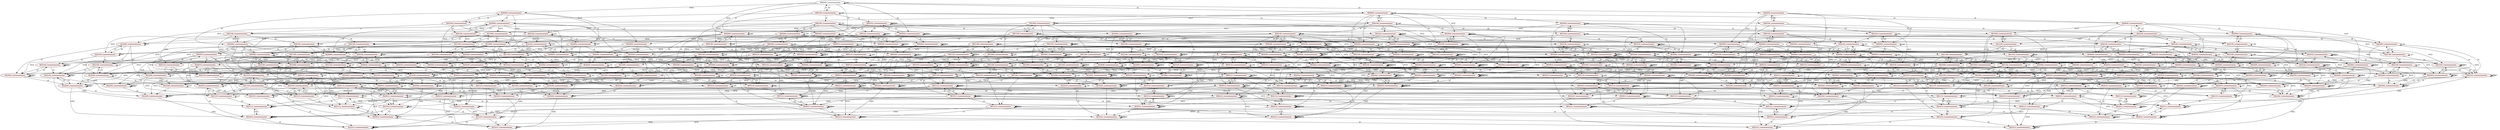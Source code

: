 digraph "SCgen/Seed549685727" {
node [fillcolor="#FFFFFF"]; R00000_Leeeeeeeeeeee ;
node [style=filled fillcolor="#FFEEEE"]; R20000_Leeeeeeeeeeee ;
node [style=filled fillcolor="#FFEEEE"]; R24000_Leeeeeeeeeeee ;
node [style=filled fillcolor="#FFEEEE"]; R23000_Leeeeeeeeeeee ;
node [style=filled fillcolor="#FFEEEE"]; R23200_Leeeeeeeeeeee ;
node [style=filled fillcolor="#FFEEEE"]; R23240_Leeeeeeeeeeee ;
node [style=filled fillcolor="#FFEEEE"]; R23210_Leeeeeeeeeeee ;
node [style=filled fillcolor="#FFEEEE"]; R23212_Leeeeeeeeeeee ;
node [style=filled fillcolor="#FFEEEE"]; R23242_Leeeeeeeeeeee ;
node [style=filled fillcolor="#FFEEEE"]; R23202_Leeeeeeeeeeee ;
node [style=filled fillcolor="#FFEEEE"]; R23100_Leeeeeeeeeeee ;
node [style=filled fillcolor="#FFEEEE"]; R23140_Leeeeeeeeeeee ;
node [style=filled fillcolor="#FFEEEE"]; R23040_Leeeeeeeeeeee ;
node [style=filled fillcolor="#FFEEEE"]; R23010_Leeeeeeeeeeee ;
node [style=filled fillcolor="#FFEEEE"]; R23110_Leeeeeeeeeeee ;
node [style=filled fillcolor="#FFEEEE"]; R23112_Leeeeeeeeeeee ;
node [style=filled fillcolor="#FFEEEE"]; R23012_Leeeeeeeeeeee ;
node [style=filled fillcolor="#FFEEEE"]; R23042_Leeeeeeeeeeee ;
node [style=filled fillcolor="#FFEEEE"]; R23142_Leeeeeeeeeeee ;
node [style=filled fillcolor="#FFEEEE"]; R23102_Leeeeeeeeeeee ;
node [style=filled fillcolor="#FFEEEE"]; R23002_Leeeeeeeeeeee ;
node [style=filled fillcolor="#FFEEEE"]; R21000_Leeeeeeeeeeee ;
node [style=filled fillcolor="#FFEEEE"]; R25000_Leeeeeeeeeeee ;
node [style=filled fillcolor="#FFEEEE"]; R25200_Leeeeeeeeeeee ;
node [style=filled fillcolor="#FFEEEE"]; R25240_Leeeeeeeeeeee ;
node [style=filled fillcolor="#FFEEEE"]; R25210_Leeeeeeeeeeee ;
node [style=filled fillcolor="#FFEEEE"]; R25212_Leeeeeeeeeeee ;
node [style=filled fillcolor="#FFEEEE"]; R25242_Leeeeeeeeeeee ;
node [style=filled fillcolor="#FFEEEE"]; R25202_Leeeeeeeeeeee ;
node [style=filled fillcolor="#FFEEEE"]; R25100_Leeeeeeeeeeee ;
node [style=filled fillcolor="#FFEEEE"]; R25140_Leeeeeeeeeeee ;
node [style=filled fillcolor="#FFEEEE"]; R25040_Leeeeeeeeeeee ;
node [style=filled fillcolor="#FFEEEE"]; R25010_Leeeeeeeeeeee ;
node [style=filled fillcolor="#FFEEEE"]; R25110_Leeeeeeeeeeee ;
node [style=filled fillcolor="#FFEEEE"]; R25112_Leeeeeeeeeeee ;
node [style=filled fillcolor="#FFEEEE"]; R25012_Leeeeeeeeeeee ;
node [style=filled fillcolor="#FFEEEE"]; R25042_Leeeeeeeeeeee ;
node [style=filled fillcolor="#FFEEEE"]; R25142_Leeeeeeeeeeee ;
node [style=filled fillcolor="#FFEEEE"]; R25102_Leeeeeeeeeeee ;
node [style=filled fillcolor="#FFEEEE"]; R25002_Leeeeeeeeeeee ;
node [style=filled fillcolor="#FFEEEE"]; R22000_Leeeeeeeeeeee ;
node [style=filled fillcolor="#FFEEEE"]; R22200_Leeeeeeeeeeee ;
node [style=filled fillcolor="#FFEEEE"]; R22240_Leeeeeeeeeeee ;
node [style=filled fillcolor="#FFEEEE"]; R22210_Leeeeeeeeeeee ;
node [style=filled fillcolor="#FFEEEE"]; R22212_Leeeeeeeeeeee ;
node [style=filled fillcolor="#FFEEEE"]; R22242_Leeeeeeeeeeee ;
node [style=filled fillcolor="#FFEEEE"]; R22202_Leeeeeeeeeeee ;
node [style=filled fillcolor="#FFEEEE"]; R22100_Leeeeeeeeeeee ;
node [style=filled fillcolor="#FFEEEE"]; R22140_Leeeeeeeeeeee ;
node [style=filled fillcolor="#FFEEEE"]; R22040_Leeeeeeeeeeee ;
node [style=filled fillcolor="#FFEEEE"]; R22010_Leeeeeeeeeeee ;
node [style=filled fillcolor="#FFEEEE"]; R22110_Leeeeeeeeeeee ;
node [style=filled fillcolor="#FFEEEE"]; R22112_Leeeeeeeeeeee ;
node [style=filled fillcolor="#FFEEEE"]; R22012_Leeeeeeeeeeee ;
node [style=filled fillcolor="#FFEEEE"]; R22042_Leeeeeeeeeeee ;
node [style=filled fillcolor="#FFEEEE"]; R22142_Leeeeeeeeeeee ;
node [style=filled fillcolor="#FFEEEE"]; R22102_Leeeeeeeeeeee ;
node [style=filled fillcolor="#FFEEEE"]; R22002_Leeeeeeeeeeee ;
node [style=filled fillcolor="#FFEEEE"]; R21200_Leeeeeeeeeeee ;
node [style=filled fillcolor="#FFEEEE"]; R21240_Leeeeeeeeeeee ;
node [style=filled fillcolor="#FFEEEE"]; R21210_Leeeeeeeeeeee ;
node [style=filled fillcolor="#FFEEEE"]; R21212_Leeeeeeeeeeee ;
node [style=filled fillcolor="#FFEEEE"]; R21242_Leeeeeeeeeeee ;
node [style=filled fillcolor="#FFEEEE"]; R21202_Leeeeeeeeeeee ;
node [style=filled fillcolor="#FFEEEE"]; R21100_Leeeeeeeeeeee ;
node [style=filled fillcolor="#FFEEEE"]; R21140_Leeeeeeeeeeee ;
node [style=filled fillcolor="#FFEEEE"]; R21040_Leeeeeeeeeeee ;
node [style=filled fillcolor="#FFEEEE"]; R21010_Leeeeeeeeeeee ;
node [style=filled fillcolor="#FFEEEE"]; R21110_Leeeeeeeeeeee ;
node [style=filled fillcolor="#FFEEEE"]; R21112_Leeeeeeeeeeee ;
node [style=filled fillcolor="#FFEEEE"]; R21012_Leeeeeeeeeeee ;
node [style=filled fillcolor="#FFEEEE"]; R21042_Leeeeeeeeeeee ;
node [style=filled fillcolor="#FFEEEE"]; R21142_Leeeeeeeeeeee ;
node [style=filled fillcolor="#FFEEEE"]; R21102_Leeeeeeeeeeee ;
node [style=filled fillcolor="#FFEEEE"]; R21002_Leeeeeeeeeeee ;
node [style=filled fillcolor="#FFEEEE"]; R24200_Leeeeeeeeeeee ;
node [style=filled fillcolor="#FFEEEE"]; R24240_Leeeeeeeeeeee ;
node [style=filled fillcolor="#FFEEEE"]; R24210_Leeeeeeeeeeee ;
node [style=filled fillcolor="#FFEEEE"]; R24212_Leeeeeeeeeeee ;
node [style=filled fillcolor="#FFEEEE"]; R24242_Leeeeeeeeeeee ;
node [style=filled fillcolor="#FFEEEE"]; R24202_Leeeeeeeeeeee ;
node [style=filled fillcolor="#FFEEEE"]; R24100_Leeeeeeeeeeee ;
node [style=filled fillcolor="#FFEEEE"]; R24140_Leeeeeeeeeeee ;
node [style=filled fillcolor="#FFEEEE"]; R24040_Leeeeeeeeeeee ;
node [style=filled fillcolor="#FFEEEE"]; R24010_Leeeeeeeeeeee ;
node [style=filled fillcolor="#FFEEEE"]; R24110_Leeeeeeeeeeee ;
node [style=filled fillcolor="#FFEEEE"]; R24112_Leeeeeeeeeeee ;
node [style=filled fillcolor="#FFEEEE"]; R24012_Leeeeeeeeeeee ;
node [style=filled fillcolor="#FFEEEE"]; R24042_Leeeeeeeeeeee ;
node [style=filled fillcolor="#FFEEEE"]; R24142_Leeeeeeeeeeee ;
node [style=filled fillcolor="#FFEEEE"]; R24102_Leeeeeeeeeeee ;
node [style=filled fillcolor="#FFEEEE"]; R24002_Leeeeeeeeeeee ;
node [style=filled fillcolor="#FFEEEE"]; R20200_Leeeeeeeeeeee ;
node [style=filled fillcolor="#FFEEEE"]; R20240_Leeeeeeeeeeee ;
node [style=filled fillcolor="#FFEEEE"]; R20210_Leeeeeeeeeeee ;
node [style=filled fillcolor="#FFEEEE"]; R20212_Leeeeeeeeeeee ;
node [style=filled fillcolor="#FFEEEE"]; R20242_Leeeeeeeeeeee ;
node [style=filled fillcolor="#FFEEEE"]; R20202_Leeeeeeeeeeee ;
node [style=filled fillcolor="#FFEEEE"]; R20100_Leeeeeeeeeeee ;
node [style=filled fillcolor="#FFEEEE"]; R20140_Leeeeeeeeeeee ;
node [style=filled fillcolor="#FFEEEE"]; R20040_Leeeeeeeeeeee ;
node [style=filled fillcolor="#FFEEEE"]; R20010_Leeeeeeeeeeee ;
node [style=filled fillcolor="#FFEEEE"]; R20110_Leeeeeeeeeeee ;
node [style=filled fillcolor="#FFEEEE"]; R20112_Leeeeeeeeeeee ;
node [style=filled fillcolor="#FFEEEE"]; R20012_Leeeeeeeeeeee ;
node [style=filled fillcolor="#FFEEEE"]; R20042_Leeeeeeeeeeee ;
node [style=filled fillcolor="#FFEEEE"]; R20142_Leeeeeeeeeeee ;
node [style=filled fillcolor="#FFEEEE"]; R20102_Leeeeeeeeeeee ;
node [style=filled fillcolor="#FFEEEE"]; R20002_Leeeeeeeeeeee ;
node [style=filled fillcolor="#FFEEEE"]; R40000_Leeeeeeeeeeee ;
node [style=filled fillcolor="#FFEEEE"]; R44000_Leeeeeeeeeeee ;
node [style=filled fillcolor="#FFEEEE"]; R43000_Leeeeeeeeeeee ;
node [style=filled fillcolor="#FFEEEE"]; R43200_Leeeeeeeeeeee ;
node [style=filled fillcolor="#FFEEEE"]; R43240_Leeeeeeeeeeee ;
node [style=filled fillcolor="#FFEEEE"]; R43210_Leeeeeeeeeeee ;
node [style=filled fillcolor="#FFEEEE"]; R43212_Leeeeeeeeeeee ;
node [style=filled fillcolor="#FFEEEE"]; R43242_Leeeeeeeeeeee ;
node [style=filled fillcolor="#FFEEEE"]; R43202_Leeeeeeeeeeee ;
node [style=filled fillcolor="#FFEEEE"]; R43100_Leeeeeeeeeeee ;
node [style=filled fillcolor="#FFEEEE"]; R43140_Leeeeeeeeeeee ;
node [style=filled fillcolor="#FFEEEE"]; R43040_Leeeeeeeeeeee ;
node [style=filled fillcolor="#FFEEEE"]; R43010_Leeeeeeeeeeee ;
node [style=filled fillcolor="#FFEEEE"]; R43110_Leeeeeeeeeeee ;
node [style=filled fillcolor="#FFEEEE"]; R43112_Leeeeeeeeeeee ;
node [style=filled fillcolor="#FFEEEE"]; R43012_Leeeeeeeeeeee ;
node [style=filled fillcolor="#FFEEEE"]; R43042_Leeeeeeeeeeee ;
node [style=filled fillcolor="#FFEEEE"]; R43142_Leeeeeeeeeeee ;
node [style=filled fillcolor="#FFEEEE"]; R43102_Leeeeeeeeeeee ;
node [style=filled fillcolor="#FFEEEE"]; R43002_Leeeeeeeeeeee ;
node [style=filled fillcolor="#FFEEEE"]; R41000_Leeeeeeeeeeee ;
node [style=filled fillcolor="#FFEEEE"]; R45000_Leeeeeeeeeeee ;
node [style=filled fillcolor="#FFEEEE"]; R45200_Leeeeeeeeeeee ;
node [style=filled fillcolor="#FFEEEE"]; R45240_Leeeeeeeeeeee ;
node [style=filled fillcolor="#FFEEEE"]; R45210_Leeeeeeeeeeee ;
node [style=filled fillcolor="#FFEEEE"]; R45212_Leeeeeeeeeeee ;
node [style=filled fillcolor="#FFEEEE"]; R45242_Leeeeeeeeeeee ;
node [style=filled fillcolor="#FFEEEE"]; R45202_Leeeeeeeeeeee ;
node [style=filled fillcolor="#FFEEEE"]; R45100_Leeeeeeeeeeee ;
node [style=filled fillcolor="#FFEEEE"]; R45140_Leeeeeeeeeeee ;
node [style=filled fillcolor="#FFEEEE"]; R45040_Leeeeeeeeeeee ;
node [style=filled fillcolor="#FFEEEE"]; R45010_Leeeeeeeeeeee ;
node [style=filled fillcolor="#FFEEEE"]; R45110_Leeeeeeeeeeee ;
node [style=filled fillcolor="#FFEEEE"]; R45112_Leeeeeeeeeeee ;
node [style=filled fillcolor="#FFEEEE"]; R45012_Leeeeeeeeeeee ;
node [style=filled fillcolor="#FFEEEE"]; R45042_Leeeeeeeeeeee ;
node [style=filled fillcolor="#FFEEEE"]; R45142_Leeeeeeeeeeee ;
node [style=filled fillcolor="#FFEEEE"]; R45102_Leeeeeeeeeeee ;
node [style=filled fillcolor="#FFEEEE"]; R45002_Leeeeeeeeeeee ;
node [style=filled fillcolor="#FFEEEE"]; R42000_Leeeeeeeeeeee ;
node [style=filled fillcolor="#FFEEEE"]; R42200_Leeeeeeeeeeee ;
node [style=filled fillcolor="#FFEEEE"]; R42240_Leeeeeeeeeeee ;
node [style=filled fillcolor="#FFEEEE"]; R42210_Leeeeeeeeeeee ;
node [style=filled fillcolor="#FFEEEE"]; R42212_Leeeeeeeeeeee ;
node [style=filled fillcolor="#FFEEEE"]; R42242_Leeeeeeeeeeee ;
node [style=filled fillcolor="#FFEEEE"]; R42202_Leeeeeeeeeeee ;
node [style=filled fillcolor="#FFEEEE"]; R42100_Leeeeeeeeeeee ;
node [style=filled fillcolor="#FFEEEE"]; R42140_Leeeeeeeeeeee ;
node [style=filled fillcolor="#FFEEEE"]; R42040_Leeeeeeeeeeee ;
node [style=filled fillcolor="#FFEEEE"]; R42010_Leeeeeeeeeeee ;
node [style=filled fillcolor="#FFEEEE"]; R42110_Leeeeeeeeeeee ;
node [style=filled fillcolor="#FFEEEE"]; R42112_Leeeeeeeeeeee ;
node [style=filled fillcolor="#FFEEEE"]; R42012_Leeeeeeeeeeee ;
node [style=filled fillcolor="#FFEEEE"]; R42042_Leeeeeeeeeeee ;
node [style=filled fillcolor="#FFEEEE"]; R42142_Leeeeeeeeeeee ;
node [style=filled fillcolor="#FFEEEE"]; R42102_Leeeeeeeeeeee ;
node [style=filled fillcolor="#FFEEEE"]; R42002_Leeeeeeeeeeee ;
node [style=filled fillcolor="#FFEEEE"]; R41200_Leeeeeeeeeeee ;
node [style=filled fillcolor="#FFEEEE"]; R41240_Leeeeeeeeeeee ;
node [style=filled fillcolor="#FFEEEE"]; R41210_Leeeeeeeeeeee ;
node [style=filled fillcolor="#FFEEEE"]; R41212_Leeeeeeeeeeee ;
node [style=filled fillcolor="#FFEEEE"]; R41242_Leeeeeeeeeeee ;
node [style=filled fillcolor="#FFEEEE"]; R41202_Leeeeeeeeeeee ;
node [style=filled fillcolor="#FFEEEE"]; R41100_Leeeeeeeeeeee ;
node [style=filled fillcolor="#FFEEEE"]; R41140_Leeeeeeeeeeee ;
node [style=filled fillcolor="#FFEEEE"]; R41040_Leeeeeeeeeeee ;
node [style=filled fillcolor="#FFEEEE"]; R41010_Leeeeeeeeeeee ;
node [style=filled fillcolor="#FFEEEE"]; R41110_Leeeeeeeeeeee ;
node [style=filled fillcolor="#FFEEEE"]; R41112_Leeeeeeeeeeee ;
node [style=filled fillcolor="#FFEEEE"]; R41012_Leeeeeeeeeeee ;
node [style=filled fillcolor="#FFEEEE"]; R41042_Leeeeeeeeeeee ;
node [style=filled fillcolor="#FFEEEE"]; R41142_Leeeeeeeeeeee ;
node [style=filled fillcolor="#FFEEEE"]; R41102_Leeeeeeeeeeee ;
node [style=filled fillcolor="#FFEEEE"]; R41002_Leeeeeeeeeeee ;
node [style=filled fillcolor="#FFEEEE"]; R44200_Leeeeeeeeeeee ;
node [style=filled fillcolor="#FFEEEE"]; R44240_Leeeeeeeeeeee ;
node [style=filled fillcolor="#FFEEEE"]; R44210_Leeeeeeeeeeee ;
node [style=filled fillcolor="#FFEEEE"]; R44212_Leeeeeeeeeeee ;
node [style=filled fillcolor="#FFEEEE"]; R44242_Leeeeeeeeeeee ;
node [style=filled fillcolor="#FFEEEE"]; R44202_Leeeeeeeeeeee ;
node [style=filled fillcolor="#FFEEEE"]; R44100_Leeeeeeeeeeee ;
node [style=filled fillcolor="#FFEEEE"]; R44140_Leeeeeeeeeeee ;
node [style=filled fillcolor="#FFEEEE"]; R44040_Leeeeeeeeeeee ;
node [style=filled fillcolor="#FFEEEE"]; R44010_Leeeeeeeeeeee ;
node [style=filled fillcolor="#FFEEEE"]; R44110_Leeeeeeeeeeee ;
node [style=filled fillcolor="#FFEEEE"]; R44112_Leeeeeeeeeeee ;
node [style=filled fillcolor="#FFEEEE"]; R44012_Leeeeeeeeeeee ;
node [style=filled fillcolor="#FFEEEE"]; R44042_Leeeeeeeeeeee ;
node [style=filled fillcolor="#FFEEEE"]; R44142_Leeeeeeeeeeee ;
node [style=filled fillcolor="#FFEEEE"]; R44102_Leeeeeeeeeeee ;
node [style=filled fillcolor="#FFEEEE"]; R44002_Leeeeeeeeeeee ;
node [style=filled fillcolor="#FFEEEE"]; R40200_Leeeeeeeeeeee ;
node [style=filled fillcolor="#FFEEEE"]; R40240_Leeeeeeeeeeee ;
node [style=filled fillcolor="#FFEEEE"]; R40210_Leeeeeeeeeeee ;
node [style=filled fillcolor="#FFEEEE"]; R40212_Leeeeeeeeeeee ;
node [style=filled fillcolor="#FFEEEE"]; R40242_Leeeeeeeeeeee ;
node [style=filled fillcolor="#FFEEEE"]; R40202_Leeeeeeeeeeee ;
node [style=filled fillcolor="#FFEEEE"]; R40100_Leeeeeeeeeeee ;
node [style=filled fillcolor="#FFEEEE"]; R40140_Leeeeeeeeeeee ;
node [style=filled fillcolor="#FFEEEE"]; R40040_Leeeeeeeeeeee ;
node [style=filled fillcolor="#FFEEEE"]; R40010_Leeeeeeeeeeee ;
node [style=filled fillcolor="#FFEEEE"]; R40110_Leeeeeeeeeeee ;
node [style=filled fillcolor="#FFEEEE"]; R40112_Leeeeeeeeeeee ;
node [style=filled fillcolor="#FFEEEE"]; R40012_Leeeeeeeeeeee ;
node [style=filled fillcolor="#FFEEEE"]; R40042_Leeeeeeeeeeee ;
node [style=filled fillcolor="#FFEEEE"]; R40142_Leeeeeeeeeeee ;
node [style=filled fillcolor="#FFEEEE"]; R40102_Leeeeeeeeeeee ;
node [style=filled fillcolor="#FFEEEE"]; R40002_Leeeeeeeeeeee ;
node [style=filled fillcolor="#FFEEEE"]; R04000_Leeeeeeeeeeee ;
node [style=filled fillcolor="#FFEEEE"]; R03000_Leeeeeeeeeeee ;
node [style=filled fillcolor="#FFEEEE"]; R03200_Leeeeeeeeeeee ;
node [style=filled fillcolor="#FFEEEE"]; R03240_Leeeeeeeeeeee ;
node [style=filled fillcolor="#FFEEEE"]; R03210_Leeeeeeeeeeee ;
node [style=filled fillcolor="#FFEEEE"]; R03212_Leeeeeeeeeeee ;
node [style=filled fillcolor="#FFEEEE"]; R03242_Leeeeeeeeeeee ;
node [style=filled fillcolor="#FFEEEE"]; R03202_Leeeeeeeeeeee ;
node [style=filled fillcolor="#FFEEEE"]; R03100_Leeeeeeeeeeee ;
node [style=filled fillcolor="#FFEEEE"]; R03140_Leeeeeeeeeeee ;
node [style=filled fillcolor="#FFEEEE"]; R03040_Leeeeeeeeeeee ;
node [style=filled fillcolor="#FFEEEE"]; R03010_Leeeeeeeeeeee ;
node [style=filled fillcolor="#FFEEEE"]; R03110_Leeeeeeeeeeee ;
node [style=filled fillcolor="#FFEEEE"]; R03112_Leeeeeeeeeeee ;
node [style=filled fillcolor="#FFEEEE"]; R03012_Leeeeeeeeeeee ;
node [style=filled fillcolor="#FFEEEE"]; R03042_Leeeeeeeeeeee ;
node [style=filled fillcolor="#FFEEEE"]; R03142_Leeeeeeeeeeee ;
node [style=filled fillcolor="#FFEEEE"]; R03102_Leeeeeeeeeeee ;
node [style=filled fillcolor="#FFEEEE"]; R03002_Leeeeeeeeeeee ;
node [style=filled fillcolor="#FFEEEE"]; R01000_Leeeeeeeeeeee ;
node [style=filled fillcolor="#FFEEEE"]; R05000_Leeeeeeeeeeee ;
node [style=filled fillcolor="#FFEEEE"]; R05200_Leeeeeeeeeeee ;
node [style=filled fillcolor="#FFEEEE"]; R05240_Leeeeeeeeeeee ;
node [style=filled fillcolor="#FFEEEE"]; R05210_Leeeeeeeeeeee ;
node [style=filled fillcolor="#FFEEEE"]; R05212_Leeeeeeeeeeee ;
node [style=filled fillcolor="#FFEEEE"]; R05242_Leeeeeeeeeeee ;
node [style=filled fillcolor="#FFEEEE"]; R05202_Leeeeeeeeeeee ;
node [style=filled fillcolor="#FFEEEE"]; R05100_Leeeeeeeeeeee ;
node [style=filled fillcolor="#FFEEEE"]; R05140_Leeeeeeeeeeee ;
node [style=filled fillcolor="#FFEEEE"]; R05040_Leeeeeeeeeeee ;
node [style=filled fillcolor="#FFEEEE"]; R05010_Leeeeeeeeeeee ;
node [style=filled fillcolor="#FFEEEE"]; R05110_Leeeeeeeeeeee ;
node [style=filled fillcolor="#FFEEEE"]; R05112_Leeeeeeeeeeee ;
node [style=filled fillcolor="#FFEEEE"]; R05012_Leeeeeeeeeeee ;
node [style=filled fillcolor="#FFEEEE"]; R05042_Leeeeeeeeeeee ;
node [style=filled fillcolor="#FFEEEE"]; R05142_Leeeeeeeeeeee ;
node [style=filled fillcolor="#FFEEEE"]; R05102_Leeeeeeeeeeee ;
node [style=filled fillcolor="#FFEEEE"]; R05002_Leeeeeeeeeeee ;
node [style=filled fillcolor="#FFEEEE"]; R02000_Leeeeeeeeeeee ;
node [style=filled fillcolor="#FFEEEE"]; R02200_Leeeeeeeeeeee ;
node [style=filled fillcolor="#FFEEEE"]; R02240_Leeeeeeeeeeee ;
node [style=filled fillcolor="#FFEEEE"]; R02210_Leeeeeeeeeeee ;
node [style=filled fillcolor="#FFEEEE"]; R02212_Leeeeeeeeeeee ;
node [style=filled fillcolor="#FFEEEE"]; R02242_Leeeeeeeeeeee ;
node [style=filled fillcolor="#FFEEEE"]; R02202_Leeeeeeeeeeee ;
node [style=filled fillcolor="#FFEEEE"]; R02100_Leeeeeeeeeeee ;
node [style=filled fillcolor="#FFEEEE"]; R02140_Leeeeeeeeeeee ;
node [style=filled fillcolor="#FFEEEE"]; R02040_Leeeeeeeeeeee ;
node [style=filled fillcolor="#FFEEEE"]; R02010_Leeeeeeeeeeee ;
node [style=filled fillcolor="#FFEEEE"]; R02110_Leeeeeeeeeeee ;
node [style=filled fillcolor="#FFEEEE"]; R02112_Leeeeeeeeeeee ;
node [style=filled fillcolor="#FFEEEE"]; R02012_Leeeeeeeeeeee ;
node [style=filled fillcolor="#FFEEEE"]; R02042_Leeeeeeeeeeee ;
node [style=filled fillcolor="#FFEEEE"]; R02142_Leeeeeeeeeeee ;
node [style=filled fillcolor="#FFEEEE"]; R02102_Leeeeeeeeeeee ;
node [style=filled fillcolor="#FFEEEE"]; R02002_Leeeeeeeeeeee ;
node [style=filled fillcolor="#FFEEEE"]; R01200_Leeeeeeeeeeee ;
node [style=filled fillcolor="#FFEEEE"]; R01240_Leeeeeeeeeeee ;
node [style=filled fillcolor="#FFEEEE"]; R01210_Leeeeeeeeeeee ;
node [style=filled fillcolor="#FFEEEE"]; R01212_Leeeeeeeeeeee ;
node [style=filled fillcolor="#FFEEEE"]; R01242_Leeeeeeeeeeee ;
node [style=filled fillcolor="#FFEEEE"]; R01202_Leeeeeeeeeeee ;
node [style=filled fillcolor="#FFEEEE"]; R01100_Leeeeeeeeeeee ;
node [style=filled fillcolor="#FFEEEE"]; R01140_Leeeeeeeeeeee ;
node [style=filled fillcolor="#FFEEEE"]; R01040_Leeeeeeeeeeee ;
node [style=filled fillcolor="#FFEEEE"]; R01010_Leeeeeeeeeeee ;
node [style=filled fillcolor="#FFEEEE"]; R01110_Leeeeeeeeeeee ;
node [style=filled fillcolor="#FFEEEE"]; R01112_Leeeeeeeeeeee ;
node [style=filled fillcolor="#FFEEEE"]; R01012_Leeeeeeeeeeee ;
node [style=filled fillcolor="#FFEEEE"]; R01042_Leeeeeeeeeeee ;
node [style=filled fillcolor="#FFEEEE"]; R01142_Leeeeeeeeeeee ;
node [style=filled fillcolor="#FFEEEE"]; R01102_Leeeeeeeeeeee ;
node [style=filled fillcolor="#FFEEEE"]; R01002_Leeeeeeeeeeee ;
node [style=filled fillcolor="#FFEEEE"]; R04200_Leeeeeeeeeeee ;
node [style=filled fillcolor="#FFEEEE"]; R04240_Leeeeeeeeeeee ;
node [style=filled fillcolor="#FFEEEE"]; R04210_Leeeeeeeeeeee ;
node [style=filled fillcolor="#FFEEEE"]; R04212_Leeeeeeeeeeee ;
node [style=filled fillcolor="#FFEEEE"]; R04242_Leeeeeeeeeeee ;
node [style=filled fillcolor="#FFEEEE"]; R04202_Leeeeeeeeeeee ;
node [style=filled fillcolor="#FFEEEE"]; R04100_Leeeeeeeeeeee ;
node [style=filled fillcolor="#FFEEEE"]; R04140_Leeeeeeeeeeee ;
node [style=filled fillcolor="#FFEEEE"]; R04040_Leeeeeeeeeeee ;
node [style=filled fillcolor="#FFEEEE"]; R04010_Leeeeeeeeeeee ;
node [style=filled fillcolor="#FFEEEE"]; R04110_Leeeeeeeeeeee ;
node [style=filled fillcolor="#FFEEEE"]; R04112_Leeeeeeeeeeee ;
node [style=filled fillcolor="#FFEEEE"]; R04012_Leeeeeeeeeeee ;
node [style=filled fillcolor="#FFEEEE"]; R04042_Leeeeeeeeeeee ;
node [style=filled fillcolor="#FFEEEE"]; R04142_Leeeeeeeeeeee ;
node [style=filled fillcolor="#FFEEEE"]; R04102_Leeeeeeeeeeee ;
node [style=filled fillcolor="#FFEEEE"]; R04002_Leeeeeeeeeeee ;
node [style=filled fillcolor="#FFEEEE"]; R00200_Leeeeeeeeeeee ;
node [style=filled fillcolor="#FFEEEE"]; R00240_Leeeeeeeeeeee ;
node [style=filled fillcolor="#FFEEEE"]; R00210_Leeeeeeeeeeee ;
node [style=filled fillcolor="#FFEEEE"]; R00212_Leeeeeeeeeeee ;
node [style=filled fillcolor="#FFEEEE"]; R00242_Leeeeeeeeeeee ;
node [style=filled fillcolor="#FFEEEE"]; R00202_Leeeeeeeeeeee ;
node [style=filled fillcolor="#FFEEEE"]; R00100_Leeeeeeeeeeee ;
node [style=filled fillcolor="#FFEEEE"]; R00140_Leeeeeeeeeeee ;
node [style=filled fillcolor="#FFEEEE"]; R00040_Leeeeeeeeeeee ;
node [style=filled fillcolor="#FFEEEE"]; R00010_Leeeeeeeeeeee ;
node [style=filled fillcolor="#FFEEEE"]; R00110_Leeeeeeeeeeee ;
node [style=filled fillcolor="#FFEEEE"]; R00112_Leeeeeeeeeeee ;
node [style=filled fillcolor="#FFEEEE"]; R00012_Leeeeeeeeeeee ;
node [style=filled fillcolor="#FFEEEE"]; R00042_Leeeeeeeeeeee ;
node [style=filled fillcolor="#FFEEEE"]; R00142_Leeeeeeeeeeee ;
node [style=filled fillcolor="#FFEEEE"]; R00102_Leeeeeeeeeeee ;
node [style=filled fillcolor="#FFEEEE"]; R00002_Leeeeeeeeeeee ;
R00000_Leeeeeeeeeeee -> R00002_Leeeeeeeeeeee [label=t0]
R00000_Leeeeeeeeeeee -> R00040_Leeeeeeeeeeee [label=t0]
R00000_Leeeeeeeeeeee -> R00100_Leeeeeeeeeeee [label=t0]
R00000_Leeeeeeeeeeee -> R00200_Leeeeeeeeeeee [label=t0]
R00000_Leeeeeeeeeeee -> R05000_Leeeeeeeeeeee [label=t0O2]
R00000_Leeeeeeeeeeee -> R04000_Leeeeeeeeeeee [label=t0]
R00000_Leeeeeeeeeeee -> R00000_Leeeeeeeeeeee [label=t6]
R00000_Leeeeeeeeeeee -> R40000_Leeeeeeeeeeee [label=t0]
R00000_Leeeeeeeeeeee -> R20000_Leeeeeeeeeeee [label=t0O4]
R20000_Leeeeeeeeeeee -> R20002_Leeeeeeeeeeee [label=t0]
R20000_Leeeeeeeeeeee -> R20040_Leeeeeeeeeeee [label=t0]
R20000_Leeeeeeeeeeee -> R20100_Leeeeeeeeeeee [label=t0]
R20000_Leeeeeeeeeeee -> R20200_Leeeeeeeeeeee [label=t0]
R20000_Leeeeeeeeeeee -> R25000_Leeeeeeeeeeee [label=t0O2]
R20000_Leeeeeeeeeeee -> R24000_Leeeeeeeeeeee [label=t0]
R24000_Leeeeeeeeeeee -> R24002_Leeeeeeeeeeee [label=t0]
R24000_Leeeeeeeeeeee -> R24040_Leeeeeeeeeeee [label=t0]
R24000_Leeeeeeeeeeee -> R24100_Leeeeeeeeeeee [label=t0]
R24000_Leeeeeeeeeeee -> R24200_Leeeeeeeeeeee [label=t0]
R24000_Leeeeeeeeeeee -> R22000_Leeeeeeeeeeee [label=t0O2]
R24000_Leeeeeeeeeeee -> R21000_Leeeeeeeeeeee [label=t0O3]
R24000_Leeeeeeeeeeee -> R23000_Leeeeeeeeeeee [label=t0]
R23000_Leeeeeeeeeeee -> R23002_Leeeeeeeeeeee [label=t0]
R23000_Leeeeeeeeeeee -> R23040_Leeeeeeeeeeee [label=t0]
R23000_Leeeeeeeeeeee -> R23100_Leeeeeeeeeeee [label=t0]
R23000_Leeeeeeeeeeee -> R23200_Leeeeeeeeeeee [label=t0]
R23000_Leeeeeeeeeeee -> R23000_Leeeeeeeeeeee [label=t6]
R23200_Leeeeeeeeeeee -> R23202_Leeeeeeeeeeee [label=t0]
R23200_Leeeeeeeeeeee -> R23240_Leeeeeeeeeeee [label=t0]
R23200_Leeeeeeeeeeee -> R23200_Leeeeeeeeeeee [label=t6]
R23240_Leeeeeeeeeeee -> R23242_Leeeeeeeeeeee [label=t0]
R23240_Leeeeeeeeeeee -> R23210_Leeeeeeeeeeee [label=t0R2]
R23240_Leeeeeeeeeeee -> R23240_Leeeeeeeeeeee [label=t6]
R23210_Leeeeeeeeeeee -> R23212_Leeeeeeeeeeee [label=t0]
R23210_Leeeeeeeeeeee -> R23210_Leeeeeeeeeeee [label=t6]
R23212_Leeeeeeeeeeee -> R23212_Leeeeeeeeeeee [label=t5]
R23212_Leeeeeeeeeeee -> R23212_Leeeeeeeeeeee [label=t6]
R23242_Leeeeeeeeeeee -> R23242_Leeeeeeeeeeee [label=t5]
R23242_Leeeeeeeeeeee -> R23212_Leeeeeeeeeeee [label=t0R2]
R23242_Leeeeeeeeeeee -> R23242_Leeeeeeeeeeee [label=t6]
R23202_Leeeeeeeeeeee -> R23202_Leeeeeeeeeeee [label=t5]
R23202_Leeeeeeeeeeee -> R23242_Leeeeeeeeeeee [label=t0]
R23202_Leeeeeeeeeeee -> R23202_Leeeeeeeeeeee [label=t6]
R23100_Leeeeeeeeeeee -> R23102_Leeeeeeeeeeee [label=t0]
R23100_Leeeeeeeeeeee -> R23140_Leeeeeeeeeeee [label=t0]
R23100_Leeeeeeeeeeee -> R23000_Leeeeeeeeeeee [label=t3]
R23100_Leeeeeeeeeeee -> R23100_Leeeeeeeeeeee [label=t6]
R23140_Leeeeeeeeeeee -> R23142_Leeeeeeeeeeee [label=t0]
R23140_Leeeeeeeeeeee -> R23110_Leeeeeeeeeeee [label=t0R2]
R23140_Leeeeeeeeeeee -> R23040_Leeeeeeeeeeee [label=t3]
R23140_Leeeeeeeeeeee -> R23140_Leeeeeeeeeeee [label=t6]
R23040_Leeeeeeeeeeee -> R23042_Leeeeeeeeeeee [label=t0]
R23040_Leeeeeeeeeeee -> R23010_Leeeeeeeeeeee [label=t0R2]
R23040_Leeeeeeeeeeee -> R23140_Leeeeeeeeeeee [label=t0]
R23040_Leeeeeeeeeeee -> R23240_Leeeeeeeeeeee [label=t0]
R23040_Leeeeeeeeeeee -> R23040_Leeeeeeeeeeee [label=t6]
R23010_Leeeeeeeeeeee -> R23012_Leeeeeeeeeeee [label=t0]
R23010_Leeeeeeeeeeee -> R23110_Leeeeeeeeeeee [label=t0]
R23010_Leeeeeeeeeeee -> R23210_Leeeeeeeeeeee [label=t0]
R23010_Leeeeeeeeeeee -> R23010_Leeeeeeeeeeee [label=t6]
R23110_Leeeeeeeeeeee -> R23112_Leeeeeeeeeeee [label=t0]
R23110_Leeeeeeeeeeee -> R23010_Leeeeeeeeeeee [label=t3]
R23110_Leeeeeeeeeeee -> R23110_Leeeeeeeeeeee [label=t6]
R23112_Leeeeeeeeeeee -> R23112_Leeeeeeeeeeee [label=t5]
R23112_Leeeeeeeeeeee -> R23012_Leeeeeeeeeeee [label=t3]
R23112_Leeeeeeeeeeee -> R23112_Leeeeeeeeeeee [label=t6]
R23012_Leeeeeeeeeeee -> R23012_Leeeeeeeeeeee [label=t5]
R23012_Leeeeeeeeeeee -> R23112_Leeeeeeeeeeee [label=t0]
R23012_Leeeeeeeeeeee -> R23212_Leeeeeeeeeeee [label=t0]
R23012_Leeeeeeeeeeee -> R23012_Leeeeeeeeeeee [label=t6]
R23042_Leeeeeeeeeeee -> R23042_Leeeeeeeeeeee [label=t5]
R23042_Leeeeeeeeeeee -> R23012_Leeeeeeeeeeee [label=t0R2]
R23042_Leeeeeeeeeeee -> R23142_Leeeeeeeeeeee [label=t0]
R23042_Leeeeeeeeeeee -> R23242_Leeeeeeeeeeee [label=t0]
R23042_Leeeeeeeeeeee -> R23042_Leeeeeeeeeeee [label=t6]
R23142_Leeeeeeeeeeee -> R23142_Leeeeeeeeeeee [label=t5]
R23142_Leeeeeeeeeeee -> R23112_Leeeeeeeeeeee [label=t0R2]
R23142_Leeeeeeeeeeee -> R23042_Leeeeeeeeeeee [label=t3]
R23142_Leeeeeeeeeeee -> R23142_Leeeeeeeeeeee [label=t6]
R23102_Leeeeeeeeeeee -> R23102_Leeeeeeeeeeee [label=t5]
R23102_Leeeeeeeeeeee -> R23142_Leeeeeeeeeeee [label=t0]
R23102_Leeeeeeeeeeee -> R23002_Leeeeeeeeeeee [label=t3]
R23102_Leeeeeeeeeeee -> R23102_Leeeeeeeeeeee [label=t6]
R23002_Leeeeeeeeeeee -> R23002_Leeeeeeeeeeee [label=t5]
R23002_Leeeeeeeeeeee -> R23042_Leeeeeeeeeeee [label=t0]
R23002_Leeeeeeeeeeee -> R23102_Leeeeeeeeeeee [label=t0]
R23002_Leeeeeeeeeeee -> R23202_Leeeeeeeeeeee [label=t0]
R23002_Leeeeeeeeeeee -> R23002_Leeeeeeeeeeee [label=t6]
R21000_Leeeeeeeeeeee -> R21002_Leeeeeeeeeeee [label=t0]
R21000_Leeeeeeeeeeee -> R21040_Leeeeeeeeeeee [label=t0]
R21000_Leeeeeeeeeeee -> R21100_Leeeeeeeeeeee [label=t0]
R21000_Leeeeeeeeeeee -> R21200_Leeeeeeeeeeee [label=t0]
R21000_Leeeeeeeeeeee -> R22000_Leeeeeeeeeeee [label=t8]
R21000_Leeeeeeeeeeee -> R25000_Leeeeeeeeeeee [label=t5]
R25000_Leeeeeeeeeeee -> R25002_Leeeeeeeeeeee [label=t0]
R25000_Leeeeeeeeeeee -> R25040_Leeeeeeeeeeee [label=t0]
R25000_Leeeeeeeeeeee -> R25100_Leeeeeeeeeeee [label=t0]
R25000_Leeeeeeeeeeee -> R25200_Leeeeeeeeeeee [label=t0]
R25200_Leeeeeeeeeeee -> R25202_Leeeeeeeeeeee [label=t0]
R25200_Leeeeeeeeeeee -> R25240_Leeeeeeeeeeee [label=t0]
R25240_Leeeeeeeeeeee -> R25242_Leeeeeeeeeeee [label=t0]
R25240_Leeeeeeeeeeee -> R25210_Leeeeeeeeeeee [label=t0R2]
R25210_Leeeeeeeeeeee -> R25212_Leeeeeeeeeeee [label=t0]
R25212_Leeeeeeeeeeee -> R25212_Leeeeeeeeeeee [label=t5]
R25242_Leeeeeeeeeeee -> R25242_Leeeeeeeeeeee [label=t5]
R25242_Leeeeeeeeeeee -> R25212_Leeeeeeeeeeee [label=t0R2]
R25202_Leeeeeeeeeeee -> R25202_Leeeeeeeeeeee [label=t5]
R25202_Leeeeeeeeeeee -> R25242_Leeeeeeeeeeee [label=t0]
R25100_Leeeeeeeeeeee -> R25102_Leeeeeeeeeeee [label=t0]
R25100_Leeeeeeeeeeee -> R25140_Leeeeeeeeeeee [label=t0]
R25100_Leeeeeeeeeeee -> R25000_Leeeeeeeeeeee [label=t3]
R25140_Leeeeeeeeeeee -> R25142_Leeeeeeeeeeee [label=t0]
R25140_Leeeeeeeeeeee -> R25110_Leeeeeeeeeeee [label=t0R2]
R25140_Leeeeeeeeeeee -> R25040_Leeeeeeeeeeee [label=t3]
R25040_Leeeeeeeeeeee -> R25042_Leeeeeeeeeeee [label=t0]
R25040_Leeeeeeeeeeee -> R25010_Leeeeeeeeeeee [label=t0R2]
R25040_Leeeeeeeeeeee -> R25140_Leeeeeeeeeeee [label=t0]
R25040_Leeeeeeeeeeee -> R25240_Leeeeeeeeeeee [label=t0]
R25010_Leeeeeeeeeeee -> R25012_Leeeeeeeeeeee [label=t0]
R25010_Leeeeeeeeeeee -> R25110_Leeeeeeeeeeee [label=t0]
R25010_Leeeeeeeeeeee -> R25210_Leeeeeeeeeeee [label=t0]
R25110_Leeeeeeeeeeee -> R25112_Leeeeeeeeeeee [label=t0]
R25110_Leeeeeeeeeeee -> R25010_Leeeeeeeeeeee [label=t3]
R25112_Leeeeeeeeeeee -> R25112_Leeeeeeeeeeee [label=t5]
R25112_Leeeeeeeeeeee -> R25012_Leeeeeeeeeeee [label=t3]
R25012_Leeeeeeeeeeee -> R25012_Leeeeeeeeeeee [label=t5]
R25012_Leeeeeeeeeeee -> R25112_Leeeeeeeeeeee [label=t0]
R25012_Leeeeeeeeeeee -> R25212_Leeeeeeeeeeee [label=t0]
R25042_Leeeeeeeeeeee -> R25042_Leeeeeeeeeeee [label=t5]
R25042_Leeeeeeeeeeee -> R25012_Leeeeeeeeeeee [label=t0R2]
R25042_Leeeeeeeeeeee -> R25142_Leeeeeeeeeeee [label=t0]
R25042_Leeeeeeeeeeee -> R25242_Leeeeeeeeeeee [label=t0]
R25142_Leeeeeeeeeeee -> R25142_Leeeeeeeeeeee [label=t5]
R25142_Leeeeeeeeeeee -> R25112_Leeeeeeeeeeee [label=t0R2]
R25142_Leeeeeeeeeeee -> R25042_Leeeeeeeeeeee [label=t3]
R25102_Leeeeeeeeeeee -> R25102_Leeeeeeeeeeee [label=t5]
R25102_Leeeeeeeeeeee -> R25142_Leeeeeeeeeeee [label=t0]
R25102_Leeeeeeeeeeee -> R25002_Leeeeeeeeeeee [label=t3]
R25002_Leeeeeeeeeeee -> R25002_Leeeeeeeeeeee [label=t5]
R25002_Leeeeeeeeeeee -> R25042_Leeeeeeeeeeee [label=t0]
R25002_Leeeeeeeeeeee -> R25102_Leeeeeeeeeeee [label=t0]
R25002_Leeeeeeeeeeee -> R25202_Leeeeeeeeeeee [label=t0]
R22000_Leeeeeeeeeeee -> R22002_Leeeeeeeeeeee [label=t0]
R22000_Leeeeeeeeeeee -> R22040_Leeeeeeeeeeee [label=t0]
R22000_Leeeeeeeeeeee -> R22100_Leeeeeeeeeeee [label=t0]
R22000_Leeeeeeeeeeee -> R22200_Leeeeeeeeeeee [label=t0]
R22000_Leeeeeeeeeeee -> R22000_Leeeeeeeeeeee [label=t7]
R22200_Leeeeeeeeeeee -> R22202_Leeeeeeeeeeee [label=t0]
R22200_Leeeeeeeeeeee -> R22240_Leeeeeeeeeeee [label=t0]
R22200_Leeeeeeeeeeee -> R22200_Leeeeeeeeeeee [label=t7]
R22240_Leeeeeeeeeeee -> R22242_Leeeeeeeeeeee [label=t0]
R22240_Leeeeeeeeeeee -> R22210_Leeeeeeeeeeee [label=t0R2]
R22240_Leeeeeeeeeeee -> R22240_Leeeeeeeeeeee [label=t7]
R22210_Leeeeeeeeeeee -> R22212_Leeeeeeeeeeee [label=t0]
R22210_Leeeeeeeeeeee -> R22210_Leeeeeeeeeeee [label=t7]
R22212_Leeeeeeeeeeee -> R22212_Leeeeeeeeeeee [label=t5]
R22212_Leeeeeeeeeeee -> R22212_Leeeeeeeeeeee [label=t7]
R22242_Leeeeeeeeeeee -> R22242_Leeeeeeeeeeee [label=t5]
R22242_Leeeeeeeeeeee -> R22212_Leeeeeeeeeeee [label=t0R2]
R22242_Leeeeeeeeeeee -> R22242_Leeeeeeeeeeee [label=t7]
R22202_Leeeeeeeeeeee -> R22202_Leeeeeeeeeeee [label=t5]
R22202_Leeeeeeeeeeee -> R22242_Leeeeeeeeeeee [label=t0]
R22202_Leeeeeeeeeeee -> R22202_Leeeeeeeeeeee [label=t7]
R22100_Leeeeeeeeeeee -> R22102_Leeeeeeeeeeee [label=t0]
R22100_Leeeeeeeeeeee -> R22140_Leeeeeeeeeeee [label=t0]
R22100_Leeeeeeeeeeee -> R22000_Leeeeeeeeeeee [label=t3]
R22100_Leeeeeeeeeeee -> R22100_Leeeeeeeeeeee [label=t7]
R22140_Leeeeeeeeeeee -> R22142_Leeeeeeeeeeee [label=t0]
R22140_Leeeeeeeeeeee -> R22110_Leeeeeeeeeeee [label=t0R2]
R22140_Leeeeeeeeeeee -> R22040_Leeeeeeeeeeee [label=t3]
R22140_Leeeeeeeeeeee -> R22140_Leeeeeeeeeeee [label=t7]
R22040_Leeeeeeeeeeee -> R22042_Leeeeeeeeeeee [label=t0]
R22040_Leeeeeeeeeeee -> R22010_Leeeeeeeeeeee [label=t0R2]
R22040_Leeeeeeeeeeee -> R22140_Leeeeeeeeeeee [label=t0]
R22040_Leeeeeeeeeeee -> R22240_Leeeeeeeeeeee [label=t0]
R22040_Leeeeeeeeeeee -> R22040_Leeeeeeeeeeee [label=t7]
R22010_Leeeeeeeeeeee -> R22012_Leeeeeeeeeeee [label=t0]
R22010_Leeeeeeeeeeee -> R22110_Leeeeeeeeeeee [label=t0]
R22010_Leeeeeeeeeeee -> R22210_Leeeeeeeeeeee [label=t0]
R22010_Leeeeeeeeeeee -> R22010_Leeeeeeeeeeee [label=t7]
R22110_Leeeeeeeeeeee -> R22112_Leeeeeeeeeeee [label=t0]
R22110_Leeeeeeeeeeee -> R22010_Leeeeeeeeeeee [label=t3]
R22110_Leeeeeeeeeeee -> R22110_Leeeeeeeeeeee [label=t7]
R22112_Leeeeeeeeeeee -> R22112_Leeeeeeeeeeee [label=t5]
R22112_Leeeeeeeeeeee -> R22012_Leeeeeeeeeeee [label=t3]
R22112_Leeeeeeeeeeee -> R22112_Leeeeeeeeeeee [label=t7]
R22012_Leeeeeeeeeeee -> R22012_Leeeeeeeeeeee [label=t5]
R22012_Leeeeeeeeeeee -> R22112_Leeeeeeeeeeee [label=t0]
R22012_Leeeeeeeeeeee -> R22212_Leeeeeeeeeeee [label=t0]
R22012_Leeeeeeeeeeee -> R22012_Leeeeeeeeeeee [label=t7]
R22042_Leeeeeeeeeeee -> R22042_Leeeeeeeeeeee [label=t5]
R22042_Leeeeeeeeeeee -> R22012_Leeeeeeeeeeee [label=t0R2]
R22042_Leeeeeeeeeeee -> R22142_Leeeeeeeeeeee [label=t0]
R22042_Leeeeeeeeeeee -> R22242_Leeeeeeeeeeee [label=t0]
R22042_Leeeeeeeeeeee -> R22042_Leeeeeeeeeeee [label=t7]
R22142_Leeeeeeeeeeee -> R22142_Leeeeeeeeeeee [label=t5]
R22142_Leeeeeeeeeeee -> R22112_Leeeeeeeeeeee [label=t0R2]
R22142_Leeeeeeeeeeee -> R22042_Leeeeeeeeeeee [label=t3]
R22142_Leeeeeeeeeeee -> R22142_Leeeeeeeeeeee [label=t7]
R22102_Leeeeeeeeeeee -> R22102_Leeeeeeeeeeee [label=t5]
R22102_Leeeeeeeeeeee -> R22142_Leeeeeeeeeeee [label=t0]
R22102_Leeeeeeeeeeee -> R22002_Leeeeeeeeeeee [label=t3]
R22102_Leeeeeeeeeeee -> R22102_Leeeeeeeeeeee [label=t7]
R22002_Leeeeeeeeeeee -> R22002_Leeeeeeeeeeee [label=t5]
R22002_Leeeeeeeeeeee -> R22042_Leeeeeeeeeeee [label=t0]
R22002_Leeeeeeeeeeee -> R22102_Leeeeeeeeeeee [label=t0]
R22002_Leeeeeeeeeeee -> R22202_Leeeeeeeeeeee [label=t0]
R22002_Leeeeeeeeeeee -> R22002_Leeeeeeeeeeee [label=t7]
R21200_Leeeeeeeeeeee -> R21202_Leeeeeeeeeeee [label=t0]
R21200_Leeeeeeeeeeee -> R21240_Leeeeeeeeeeee [label=t0]
R21200_Leeeeeeeeeeee -> R22200_Leeeeeeeeeeee [label=t8]
R21200_Leeeeeeeeeeee -> R25200_Leeeeeeeeeeee [label=t5]
R21240_Leeeeeeeeeeee -> R21242_Leeeeeeeeeeee [label=t0]
R21240_Leeeeeeeeeeee -> R21210_Leeeeeeeeeeee [label=t0R2]
R21240_Leeeeeeeeeeee -> R22240_Leeeeeeeeeeee [label=t8]
R21240_Leeeeeeeeeeee -> R25240_Leeeeeeeeeeee [label=t5]
R21210_Leeeeeeeeeeee -> R21212_Leeeeeeeeeeee [label=t0]
R21210_Leeeeeeeeeeee -> R22210_Leeeeeeeeeeee [label=t8]
R21210_Leeeeeeeeeeee -> R25210_Leeeeeeeeeeee [label=t5]
R21212_Leeeeeeeeeeee -> R21212_Leeeeeeeeeeee [label=t5]
R21212_Leeeeeeeeeeee -> R22212_Leeeeeeeeeeee [label=t8]
R21212_Leeeeeeeeeeee -> R25212_Leeeeeeeeeeee [label=t5]
R21242_Leeeeeeeeeeee -> R21242_Leeeeeeeeeeee [label=t5]
R21242_Leeeeeeeeeeee -> R21212_Leeeeeeeeeeee [label=t0R2]
R21242_Leeeeeeeeeeee -> R22242_Leeeeeeeeeeee [label=t8]
R21242_Leeeeeeeeeeee -> R25242_Leeeeeeeeeeee [label=t5]
R21202_Leeeeeeeeeeee -> R21202_Leeeeeeeeeeee [label=t5]
R21202_Leeeeeeeeeeee -> R21242_Leeeeeeeeeeee [label=t0]
R21202_Leeeeeeeeeeee -> R22202_Leeeeeeeeeeee [label=t8]
R21202_Leeeeeeeeeeee -> R25202_Leeeeeeeeeeee [label=t5]
R21100_Leeeeeeeeeeee -> R21102_Leeeeeeeeeeee [label=t0]
R21100_Leeeeeeeeeeee -> R21140_Leeeeeeeeeeee [label=t0]
R21100_Leeeeeeeeeeee -> R21000_Leeeeeeeeeeee [label=t3]
R21100_Leeeeeeeeeeee -> R22100_Leeeeeeeeeeee [label=t8]
R21100_Leeeeeeeeeeee -> R25100_Leeeeeeeeeeee [label=t5]
R21140_Leeeeeeeeeeee -> R21142_Leeeeeeeeeeee [label=t0]
R21140_Leeeeeeeeeeee -> R21110_Leeeeeeeeeeee [label=t0R2]
R21140_Leeeeeeeeeeee -> R21040_Leeeeeeeeeeee [label=t3]
R21140_Leeeeeeeeeeee -> R22140_Leeeeeeeeeeee [label=t8]
R21140_Leeeeeeeeeeee -> R25140_Leeeeeeeeeeee [label=t5]
R21040_Leeeeeeeeeeee -> R21042_Leeeeeeeeeeee [label=t0]
R21040_Leeeeeeeeeeee -> R21010_Leeeeeeeeeeee [label=t0R2]
R21040_Leeeeeeeeeeee -> R21140_Leeeeeeeeeeee [label=t0]
R21040_Leeeeeeeeeeee -> R21240_Leeeeeeeeeeee [label=t0]
R21040_Leeeeeeeeeeee -> R22040_Leeeeeeeeeeee [label=t8]
R21040_Leeeeeeeeeeee -> R25040_Leeeeeeeeeeee [label=t5]
R21010_Leeeeeeeeeeee -> R21012_Leeeeeeeeeeee [label=t0]
R21010_Leeeeeeeeeeee -> R21110_Leeeeeeeeeeee [label=t0]
R21010_Leeeeeeeeeeee -> R21210_Leeeeeeeeeeee [label=t0]
R21010_Leeeeeeeeeeee -> R22010_Leeeeeeeeeeee [label=t8]
R21010_Leeeeeeeeeeee -> R25010_Leeeeeeeeeeee [label=t5]
R21110_Leeeeeeeeeeee -> R21112_Leeeeeeeeeeee [label=t0]
R21110_Leeeeeeeeeeee -> R21010_Leeeeeeeeeeee [label=t3]
R21110_Leeeeeeeeeeee -> R22110_Leeeeeeeeeeee [label=t8]
R21110_Leeeeeeeeeeee -> R25110_Leeeeeeeeeeee [label=t5]
R21112_Leeeeeeeeeeee -> R21112_Leeeeeeeeeeee [label=t5]
R21112_Leeeeeeeeeeee -> R21012_Leeeeeeeeeeee [label=t3]
R21112_Leeeeeeeeeeee -> R22112_Leeeeeeeeeeee [label=t8]
R21112_Leeeeeeeeeeee -> R25112_Leeeeeeeeeeee [label=t5]
R21012_Leeeeeeeeeeee -> R21012_Leeeeeeeeeeee [label=t5]
R21012_Leeeeeeeeeeee -> R21112_Leeeeeeeeeeee [label=t0]
R21012_Leeeeeeeeeeee -> R21212_Leeeeeeeeeeee [label=t0]
R21012_Leeeeeeeeeeee -> R22012_Leeeeeeeeeeee [label=t8]
R21012_Leeeeeeeeeeee -> R25012_Leeeeeeeeeeee [label=t5]
R21042_Leeeeeeeeeeee -> R21042_Leeeeeeeeeeee [label=t5]
R21042_Leeeeeeeeeeee -> R21012_Leeeeeeeeeeee [label=t0R2]
R21042_Leeeeeeeeeeee -> R21142_Leeeeeeeeeeee [label=t0]
R21042_Leeeeeeeeeeee -> R21242_Leeeeeeeeeeee [label=t0]
R21042_Leeeeeeeeeeee -> R22042_Leeeeeeeeeeee [label=t8]
R21042_Leeeeeeeeeeee -> R25042_Leeeeeeeeeeee [label=t5]
R21142_Leeeeeeeeeeee -> R21142_Leeeeeeeeeeee [label=t5]
R21142_Leeeeeeeeeeee -> R21112_Leeeeeeeeeeee [label=t0R2]
R21142_Leeeeeeeeeeee -> R21042_Leeeeeeeeeeee [label=t3]
R21142_Leeeeeeeeeeee -> R22142_Leeeeeeeeeeee [label=t8]
R21142_Leeeeeeeeeeee -> R25142_Leeeeeeeeeeee [label=t5]
R21102_Leeeeeeeeeeee -> R21102_Leeeeeeeeeeee [label=t5]
R21102_Leeeeeeeeeeee -> R21142_Leeeeeeeeeeee [label=t0]
R21102_Leeeeeeeeeeee -> R21002_Leeeeeeeeeeee [label=t3]
R21102_Leeeeeeeeeeee -> R22102_Leeeeeeeeeeee [label=t8]
R21102_Leeeeeeeeeeee -> R25102_Leeeeeeeeeeee [label=t5]
R21002_Leeeeeeeeeeee -> R21002_Leeeeeeeeeeee [label=t5]
R21002_Leeeeeeeeeeee -> R21042_Leeeeeeeeeeee [label=t0]
R21002_Leeeeeeeeeeee -> R21102_Leeeeeeeeeeee [label=t0]
R21002_Leeeeeeeeeeee -> R21202_Leeeeeeeeeeee [label=t0]
R21002_Leeeeeeeeeeee -> R22002_Leeeeeeeeeeee [label=t8]
R21002_Leeeeeeeeeeee -> R25002_Leeeeeeeeeeee [label=t5]
R24200_Leeeeeeeeeeee -> R24202_Leeeeeeeeeeee [label=t0]
R24200_Leeeeeeeeeeee -> R24240_Leeeeeeeeeeee [label=t0]
R24200_Leeeeeeeeeeee -> R22200_Leeeeeeeeeeee [label=t0O2]
R24200_Leeeeeeeeeeee -> R21200_Leeeeeeeeeeee [label=t0O3]
R24200_Leeeeeeeeeeee -> R23200_Leeeeeeeeeeee [label=t0]
R24240_Leeeeeeeeeeee -> R24242_Leeeeeeeeeeee [label=t0]
R24240_Leeeeeeeeeeee -> R24210_Leeeeeeeeeeee [label=t0R2]
R24240_Leeeeeeeeeeee -> R22240_Leeeeeeeeeeee [label=t0O2]
R24240_Leeeeeeeeeeee -> R21240_Leeeeeeeeeeee [label=t0O3]
R24240_Leeeeeeeeeeee -> R23240_Leeeeeeeeeeee [label=t0]
R24210_Leeeeeeeeeeee -> R24212_Leeeeeeeeeeee [label=t0]
R24210_Leeeeeeeeeeee -> R22210_Leeeeeeeeeeee [label=t0O2]
R24210_Leeeeeeeeeeee -> R21210_Leeeeeeeeeeee [label=t0O3]
R24210_Leeeeeeeeeeee -> R23210_Leeeeeeeeeeee [label=t0]
R24212_Leeeeeeeeeeee -> R24212_Leeeeeeeeeeee [label=t5]
R24212_Leeeeeeeeeeee -> R22212_Leeeeeeeeeeee [label=t0O2]
R24212_Leeeeeeeeeeee -> R21212_Leeeeeeeeeeee [label=t0O3]
R24212_Leeeeeeeeeeee -> R23212_Leeeeeeeeeeee [label=t0]
R24242_Leeeeeeeeeeee -> R24242_Leeeeeeeeeeee [label=t5]
R24242_Leeeeeeeeeeee -> R24212_Leeeeeeeeeeee [label=t0R2]
R24242_Leeeeeeeeeeee -> R22242_Leeeeeeeeeeee [label=t0O2]
R24242_Leeeeeeeeeeee -> R21242_Leeeeeeeeeeee [label=t0O3]
R24242_Leeeeeeeeeeee -> R23242_Leeeeeeeeeeee [label=t0]
R24202_Leeeeeeeeeeee -> R24202_Leeeeeeeeeeee [label=t5]
R24202_Leeeeeeeeeeee -> R24242_Leeeeeeeeeeee [label=t0]
R24202_Leeeeeeeeeeee -> R22202_Leeeeeeeeeeee [label=t0O2]
R24202_Leeeeeeeeeeee -> R21202_Leeeeeeeeeeee [label=t0O3]
R24202_Leeeeeeeeeeee -> R23202_Leeeeeeeeeeee [label=t0]
R24100_Leeeeeeeeeeee -> R24102_Leeeeeeeeeeee [label=t0]
R24100_Leeeeeeeeeeee -> R24140_Leeeeeeeeeeee [label=t0]
R24100_Leeeeeeeeeeee -> R24000_Leeeeeeeeeeee [label=t3]
R24100_Leeeeeeeeeeee -> R22100_Leeeeeeeeeeee [label=t0O2]
R24100_Leeeeeeeeeeee -> R21100_Leeeeeeeeeeee [label=t0O3]
R24100_Leeeeeeeeeeee -> R23100_Leeeeeeeeeeee [label=t0]
R24140_Leeeeeeeeeeee -> R24142_Leeeeeeeeeeee [label=t0]
R24140_Leeeeeeeeeeee -> R24110_Leeeeeeeeeeee [label=t0R2]
R24140_Leeeeeeeeeeee -> R24040_Leeeeeeeeeeee [label=t3]
R24140_Leeeeeeeeeeee -> R22140_Leeeeeeeeeeee [label=t0O2]
R24140_Leeeeeeeeeeee -> R21140_Leeeeeeeeeeee [label=t0O3]
R24140_Leeeeeeeeeeee -> R23140_Leeeeeeeeeeee [label=t0]
R24040_Leeeeeeeeeeee -> R24042_Leeeeeeeeeeee [label=t0]
R24040_Leeeeeeeeeeee -> R24010_Leeeeeeeeeeee [label=t0R2]
R24040_Leeeeeeeeeeee -> R24140_Leeeeeeeeeeee [label=t0]
R24040_Leeeeeeeeeeee -> R24240_Leeeeeeeeeeee [label=t0]
R24040_Leeeeeeeeeeee -> R22040_Leeeeeeeeeeee [label=t0O2]
R24040_Leeeeeeeeeeee -> R21040_Leeeeeeeeeeee [label=t0O3]
R24040_Leeeeeeeeeeee -> R23040_Leeeeeeeeeeee [label=t0]
R24010_Leeeeeeeeeeee -> R24012_Leeeeeeeeeeee [label=t0]
R24010_Leeeeeeeeeeee -> R24110_Leeeeeeeeeeee [label=t0]
R24010_Leeeeeeeeeeee -> R24210_Leeeeeeeeeeee [label=t0]
R24010_Leeeeeeeeeeee -> R22010_Leeeeeeeeeeee [label=t0O2]
R24010_Leeeeeeeeeeee -> R21010_Leeeeeeeeeeee [label=t0O3]
R24010_Leeeeeeeeeeee -> R23010_Leeeeeeeeeeee [label=t0]
R24110_Leeeeeeeeeeee -> R24112_Leeeeeeeeeeee [label=t0]
R24110_Leeeeeeeeeeee -> R24010_Leeeeeeeeeeee [label=t3]
R24110_Leeeeeeeeeeee -> R22110_Leeeeeeeeeeee [label=t0O2]
R24110_Leeeeeeeeeeee -> R21110_Leeeeeeeeeeee [label=t0O3]
R24110_Leeeeeeeeeeee -> R23110_Leeeeeeeeeeee [label=t0]
R24112_Leeeeeeeeeeee -> R24112_Leeeeeeeeeeee [label=t5]
R24112_Leeeeeeeeeeee -> R24012_Leeeeeeeeeeee [label=t3]
R24112_Leeeeeeeeeeee -> R22112_Leeeeeeeeeeee [label=t0O2]
R24112_Leeeeeeeeeeee -> R21112_Leeeeeeeeeeee [label=t0O3]
R24112_Leeeeeeeeeeee -> R23112_Leeeeeeeeeeee [label=t0]
R24012_Leeeeeeeeeeee -> R24012_Leeeeeeeeeeee [label=t5]
R24012_Leeeeeeeeeeee -> R24112_Leeeeeeeeeeee [label=t0]
R24012_Leeeeeeeeeeee -> R24212_Leeeeeeeeeeee [label=t0]
R24012_Leeeeeeeeeeee -> R22012_Leeeeeeeeeeee [label=t0O2]
R24012_Leeeeeeeeeeee -> R21012_Leeeeeeeeeeee [label=t0O3]
R24012_Leeeeeeeeeeee -> R23012_Leeeeeeeeeeee [label=t0]
R24042_Leeeeeeeeeeee -> R24042_Leeeeeeeeeeee [label=t5]
R24042_Leeeeeeeeeeee -> R24012_Leeeeeeeeeeee [label=t0R2]
R24042_Leeeeeeeeeeee -> R24142_Leeeeeeeeeeee [label=t0]
R24042_Leeeeeeeeeeee -> R24242_Leeeeeeeeeeee [label=t0]
R24042_Leeeeeeeeeeee -> R22042_Leeeeeeeeeeee [label=t0O2]
R24042_Leeeeeeeeeeee -> R21042_Leeeeeeeeeeee [label=t0O3]
R24042_Leeeeeeeeeeee -> R23042_Leeeeeeeeeeee [label=t0]
R24142_Leeeeeeeeeeee -> R24142_Leeeeeeeeeeee [label=t5]
R24142_Leeeeeeeeeeee -> R24112_Leeeeeeeeeeee [label=t0R2]
R24142_Leeeeeeeeeeee -> R24042_Leeeeeeeeeeee [label=t3]
R24142_Leeeeeeeeeeee -> R22142_Leeeeeeeeeeee [label=t0O2]
R24142_Leeeeeeeeeeee -> R21142_Leeeeeeeeeeee [label=t0O3]
R24142_Leeeeeeeeeeee -> R23142_Leeeeeeeeeeee [label=t0]
R24102_Leeeeeeeeeeee -> R24102_Leeeeeeeeeeee [label=t5]
R24102_Leeeeeeeeeeee -> R24142_Leeeeeeeeeeee [label=t0]
R24102_Leeeeeeeeeeee -> R24002_Leeeeeeeeeeee [label=t3]
R24102_Leeeeeeeeeeee -> R22102_Leeeeeeeeeeee [label=t0O2]
R24102_Leeeeeeeeeeee -> R21102_Leeeeeeeeeeee [label=t0O3]
R24102_Leeeeeeeeeeee -> R23102_Leeeeeeeeeeee [label=t0]
R24002_Leeeeeeeeeeee -> R24002_Leeeeeeeeeeee [label=t5]
R24002_Leeeeeeeeeeee -> R24042_Leeeeeeeeeeee [label=t0]
R24002_Leeeeeeeeeeee -> R24102_Leeeeeeeeeeee [label=t0]
R24002_Leeeeeeeeeeee -> R24202_Leeeeeeeeeeee [label=t0]
R24002_Leeeeeeeeeeee -> R22002_Leeeeeeeeeeee [label=t0O2]
R24002_Leeeeeeeeeeee -> R21002_Leeeeeeeeeeee [label=t0O3]
R24002_Leeeeeeeeeeee -> R23002_Leeeeeeeeeeee [label=t0]
R20200_Leeeeeeeeeeee -> R20202_Leeeeeeeeeeee [label=t0]
R20200_Leeeeeeeeeeee -> R20240_Leeeeeeeeeeee [label=t0]
R20200_Leeeeeeeeeeee -> R25200_Leeeeeeeeeeee [label=t0O2]
R20200_Leeeeeeeeeeee -> R24200_Leeeeeeeeeeee [label=t0]
R20240_Leeeeeeeeeeee -> R20242_Leeeeeeeeeeee [label=t0]
R20240_Leeeeeeeeeeee -> R20210_Leeeeeeeeeeee [label=t0R2]
R20240_Leeeeeeeeeeee -> R25240_Leeeeeeeeeeee [label=t0O2]
R20240_Leeeeeeeeeeee -> R24240_Leeeeeeeeeeee [label=t0]
R20210_Leeeeeeeeeeee -> R20212_Leeeeeeeeeeee [label=t0]
R20210_Leeeeeeeeeeee -> R25210_Leeeeeeeeeeee [label=t0O2]
R20210_Leeeeeeeeeeee -> R24210_Leeeeeeeeeeee [label=t0]
R20212_Leeeeeeeeeeee -> R20212_Leeeeeeeeeeee [label=t5]
R20212_Leeeeeeeeeeee -> R25212_Leeeeeeeeeeee [label=t0O2]
R20212_Leeeeeeeeeeee -> R24212_Leeeeeeeeeeee [label=t0]
R20242_Leeeeeeeeeeee -> R20242_Leeeeeeeeeeee [label=t5]
R20242_Leeeeeeeeeeee -> R20212_Leeeeeeeeeeee [label=t0R2]
R20242_Leeeeeeeeeeee -> R25242_Leeeeeeeeeeee [label=t0O2]
R20242_Leeeeeeeeeeee -> R24242_Leeeeeeeeeeee [label=t0]
R20202_Leeeeeeeeeeee -> R20202_Leeeeeeeeeeee [label=t5]
R20202_Leeeeeeeeeeee -> R20242_Leeeeeeeeeeee [label=t0]
R20202_Leeeeeeeeeeee -> R25202_Leeeeeeeeeeee [label=t0O2]
R20202_Leeeeeeeeeeee -> R24202_Leeeeeeeeeeee [label=t0]
R20100_Leeeeeeeeeeee -> R20102_Leeeeeeeeeeee [label=t0]
R20100_Leeeeeeeeeeee -> R20140_Leeeeeeeeeeee [label=t0]
R20100_Leeeeeeeeeeee -> R20000_Leeeeeeeeeeee [label=t3]
R20100_Leeeeeeeeeeee -> R25100_Leeeeeeeeeeee [label=t0O2]
R20100_Leeeeeeeeeeee -> R24100_Leeeeeeeeeeee [label=t0]
R20140_Leeeeeeeeeeee -> R20142_Leeeeeeeeeeee [label=t0]
R20140_Leeeeeeeeeeee -> R20110_Leeeeeeeeeeee [label=t0R2]
R20140_Leeeeeeeeeeee -> R20040_Leeeeeeeeeeee [label=t3]
R20140_Leeeeeeeeeeee -> R25140_Leeeeeeeeeeee [label=t0O2]
R20140_Leeeeeeeeeeee -> R24140_Leeeeeeeeeeee [label=t0]
R20040_Leeeeeeeeeeee -> R20042_Leeeeeeeeeeee [label=t0]
R20040_Leeeeeeeeeeee -> R20010_Leeeeeeeeeeee [label=t0R2]
R20040_Leeeeeeeeeeee -> R20140_Leeeeeeeeeeee [label=t0]
R20040_Leeeeeeeeeeee -> R20240_Leeeeeeeeeeee [label=t0]
R20040_Leeeeeeeeeeee -> R25040_Leeeeeeeeeeee [label=t0O2]
R20040_Leeeeeeeeeeee -> R24040_Leeeeeeeeeeee [label=t0]
R20010_Leeeeeeeeeeee -> R20012_Leeeeeeeeeeee [label=t0]
R20010_Leeeeeeeeeeee -> R20110_Leeeeeeeeeeee [label=t0]
R20010_Leeeeeeeeeeee -> R20210_Leeeeeeeeeeee [label=t0]
R20010_Leeeeeeeeeeee -> R25010_Leeeeeeeeeeee [label=t0O2]
R20010_Leeeeeeeeeeee -> R24010_Leeeeeeeeeeee [label=t0]
R20110_Leeeeeeeeeeee -> R20112_Leeeeeeeeeeee [label=t0]
R20110_Leeeeeeeeeeee -> R20010_Leeeeeeeeeeee [label=t3]
R20110_Leeeeeeeeeeee -> R25110_Leeeeeeeeeeee [label=t0O2]
R20110_Leeeeeeeeeeee -> R24110_Leeeeeeeeeeee [label=t0]
R20112_Leeeeeeeeeeee -> R20112_Leeeeeeeeeeee [label=t5]
R20112_Leeeeeeeeeeee -> R20012_Leeeeeeeeeeee [label=t3]
R20112_Leeeeeeeeeeee -> R25112_Leeeeeeeeeeee [label=t0O2]
R20112_Leeeeeeeeeeee -> R24112_Leeeeeeeeeeee [label=t0]
R20012_Leeeeeeeeeeee -> R20012_Leeeeeeeeeeee [label=t5]
R20012_Leeeeeeeeeeee -> R20112_Leeeeeeeeeeee [label=t0]
R20012_Leeeeeeeeeeee -> R20212_Leeeeeeeeeeee [label=t0]
R20012_Leeeeeeeeeeee -> R25012_Leeeeeeeeeeee [label=t0O2]
R20012_Leeeeeeeeeeee -> R24012_Leeeeeeeeeeee [label=t0]
R20042_Leeeeeeeeeeee -> R20042_Leeeeeeeeeeee [label=t5]
R20042_Leeeeeeeeeeee -> R20012_Leeeeeeeeeeee [label=t0R2]
R20042_Leeeeeeeeeeee -> R20142_Leeeeeeeeeeee [label=t0]
R20042_Leeeeeeeeeeee -> R20242_Leeeeeeeeeeee [label=t0]
R20042_Leeeeeeeeeeee -> R25042_Leeeeeeeeeeee [label=t0O2]
R20042_Leeeeeeeeeeee -> R24042_Leeeeeeeeeeee [label=t0]
R20142_Leeeeeeeeeeee -> R20142_Leeeeeeeeeeee [label=t5]
R20142_Leeeeeeeeeeee -> R20112_Leeeeeeeeeeee [label=t0R2]
R20142_Leeeeeeeeeeee -> R20042_Leeeeeeeeeeee [label=t3]
R20142_Leeeeeeeeeeee -> R25142_Leeeeeeeeeeee [label=t0O2]
R20142_Leeeeeeeeeeee -> R24142_Leeeeeeeeeeee [label=t0]
R20102_Leeeeeeeeeeee -> R20102_Leeeeeeeeeeee [label=t5]
R20102_Leeeeeeeeeeee -> R20142_Leeeeeeeeeeee [label=t0]
R20102_Leeeeeeeeeeee -> R20002_Leeeeeeeeeeee [label=t3]
R20102_Leeeeeeeeeeee -> R25102_Leeeeeeeeeeee [label=t0O2]
R20102_Leeeeeeeeeeee -> R24102_Leeeeeeeeeeee [label=t0]
R20002_Leeeeeeeeeeee -> R20002_Leeeeeeeeeeee [label=t5]
R20002_Leeeeeeeeeeee -> R20042_Leeeeeeeeeeee [label=t0]
R20002_Leeeeeeeeeeee -> R20102_Leeeeeeeeeeee [label=t0]
R20002_Leeeeeeeeeeee -> R20202_Leeeeeeeeeeee [label=t0]
R20002_Leeeeeeeeeeee -> R25002_Leeeeeeeeeeee [label=t0O2]
R20002_Leeeeeeeeeeee -> R24002_Leeeeeeeeeeee [label=t0]
R40000_Leeeeeeeeeeee -> R40002_Leeeeeeeeeeee [label=t0]
R40000_Leeeeeeeeeeee -> R40040_Leeeeeeeeeeee [label=t0]
R40000_Leeeeeeeeeeee -> R40100_Leeeeeeeeeeee [label=t0]
R40000_Leeeeeeeeeeee -> R40200_Leeeeeeeeeeee [label=t0]
R40000_Leeeeeeeeeeee -> R45000_Leeeeeeeeeeee [label=t0O2]
R40000_Leeeeeeeeeeee -> R44000_Leeeeeeeeeeee [label=t0]
R44000_Leeeeeeeeeeee -> R44002_Leeeeeeeeeeee [label=t0]
R44000_Leeeeeeeeeeee -> R44040_Leeeeeeeeeeee [label=t0]
R44000_Leeeeeeeeeeee -> R44100_Leeeeeeeeeeee [label=t0]
R44000_Leeeeeeeeeeee -> R44200_Leeeeeeeeeeee [label=t0]
R44000_Leeeeeeeeeeee -> R42000_Leeeeeeeeeeee [label=t0O2]
R44000_Leeeeeeeeeeee -> R41000_Leeeeeeeeeeee [label=t0O3]
R44000_Leeeeeeeeeeee -> R43000_Leeeeeeeeeeee [label=t0]
R43000_Leeeeeeeeeeee -> R43002_Leeeeeeeeeeee [label=t0]
R43000_Leeeeeeeeeeee -> R43040_Leeeeeeeeeeee [label=t0]
R43000_Leeeeeeeeeeee -> R43100_Leeeeeeeeeeee [label=t0]
R43000_Leeeeeeeeeeee -> R43200_Leeeeeeeeeeee [label=t0]
R43000_Leeeeeeeeeeee -> R43000_Leeeeeeeeeeee [label=t6]
R43200_Leeeeeeeeeeee -> R43202_Leeeeeeeeeeee [label=t0]
R43200_Leeeeeeeeeeee -> R43240_Leeeeeeeeeeee [label=t0]
R43200_Leeeeeeeeeeee -> R43200_Leeeeeeeeeeee [label=t6]
R43240_Leeeeeeeeeeee -> R43242_Leeeeeeeeeeee [label=t0]
R43240_Leeeeeeeeeeee -> R43210_Leeeeeeeeeeee [label=t0R2]
R43240_Leeeeeeeeeeee -> R43240_Leeeeeeeeeeee [label=t6]
R43210_Leeeeeeeeeeee -> R43212_Leeeeeeeeeeee [label=t0]
R43210_Leeeeeeeeeeee -> R43210_Leeeeeeeeeeee [label=t6]
R43212_Leeeeeeeeeeee -> R43212_Leeeeeeeeeeee [label=t5]
R43212_Leeeeeeeeeeee -> R43212_Leeeeeeeeeeee [label=t6]
R43242_Leeeeeeeeeeee -> R43242_Leeeeeeeeeeee [label=t5]
R43242_Leeeeeeeeeeee -> R43212_Leeeeeeeeeeee [label=t0R2]
R43242_Leeeeeeeeeeee -> R43242_Leeeeeeeeeeee [label=t6]
R43202_Leeeeeeeeeeee -> R43202_Leeeeeeeeeeee [label=t5]
R43202_Leeeeeeeeeeee -> R43242_Leeeeeeeeeeee [label=t0]
R43202_Leeeeeeeeeeee -> R43202_Leeeeeeeeeeee [label=t6]
R43100_Leeeeeeeeeeee -> R43102_Leeeeeeeeeeee [label=t0]
R43100_Leeeeeeeeeeee -> R43140_Leeeeeeeeeeee [label=t0]
R43100_Leeeeeeeeeeee -> R43000_Leeeeeeeeeeee [label=t3]
R43100_Leeeeeeeeeeee -> R43100_Leeeeeeeeeeee [label=t6]
R43140_Leeeeeeeeeeee -> R43142_Leeeeeeeeeeee [label=t0]
R43140_Leeeeeeeeeeee -> R43110_Leeeeeeeeeeee [label=t0R2]
R43140_Leeeeeeeeeeee -> R43040_Leeeeeeeeeeee [label=t3]
R43140_Leeeeeeeeeeee -> R43140_Leeeeeeeeeeee [label=t6]
R43040_Leeeeeeeeeeee -> R43042_Leeeeeeeeeeee [label=t0]
R43040_Leeeeeeeeeeee -> R43010_Leeeeeeeeeeee [label=t0R2]
R43040_Leeeeeeeeeeee -> R43140_Leeeeeeeeeeee [label=t0]
R43040_Leeeeeeeeeeee -> R43240_Leeeeeeeeeeee [label=t0]
R43040_Leeeeeeeeeeee -> R43040_Leeeeeeeeeeee [label=t6]
R43010_Leeeeeeeeeeee -> R43012_Leeeeeeeeeeee [label=t0]
R43010_Leeeeeeeeeeee -> R43110_Leeeeeeeeeeee [label=t0]
R43010_Leeeeeeeeeeee -> R43210_Leeeeeeeeeeee [label=t0]
R43010_Leeeeeeeeeeee -> R43010_Leeeeeeeeeeee [label=t6]
R43110_Leeeeeeeeeeee -> R43112_Leeeeeeeeeeee [label=t0]
R43110_Leeeeeeeeeeee -> R43010_Leeeeeeeeeeee [label=t3]
R43110_Leeeeeeeeeeee -> R43110_Leeeeeeeeeeee [label=t6]
R43112_Leeeeeeeeeeee -> R43112_Leeeeeeeeeeee [label=t5]
R43112_Leeeeeeeeeeee -> R43012_Leeeeeeeeeeee [label=t3]
R43112_Leeeeeeeeeeee -> R43112_Leeeeeeeeeeee [label=t6]
R43012_Leeeeeeeeeeee -> R43012_Leeeeeeeeeeee [label=t5]
R43012_Leeeeeeeeeeee -> R43112_Leeeeeeeeeeee [label=t0]
R43012_Leeeeeeeeeeee -> R43212_Leeeeeeeeeeee [label=t0]
R43012_Leeeeeeeeeeee -> R43012_Leeeeeeeeeeee [label=t6]
R43042_Leeeeeeeeeeee -> R43042_Leeeeeeeeeeee [label=t5]
R43042_Leeeeeeeeeeee -> R43012_Leeeeeeeeeeee [label=t0R2]
R43042_Leeeeeeeeeeee -> R43142_Leeeeeeeeeeee [label=t0]
R43042_Leeeeeeeeeeee -> R43242_Leeeeeeeeeeee [label=t0]
R43042_Leeeeeeeeeeee -> R43042_Leeeeeeeeeeee [label=t6]
R43142_Leeeeeeeeeeee -> R43142_Leeeeeeeeeeee [label=t5]
R43142_Leeeeeeeeeeee -> R43112_Leeeeeeeeeeee [label=t0R2]
R43142_Leeeeeeeeeeee -> R43042_Leeeeeeeeeeee [label=t3]
R43142_Leeeeeeeeeeee -> R43142_Leeeeeeeeeeee [label=t6]
R43102_Leeeeeeeeeeee -> R43102_Leeeeeeeeeeee [label=t5]
R43102_Leeeeeeeeeeee -> R43142_Leeeeeeeeeeee [label=t0]
R43102_Leeeeeeeeeeee -> R43002_Leeeeeeeeeeee [label=t3]
R43102_Leeeeeeeeeeee -> R43102_Leeeeeeeeeeee [label=t6]
R43002_Leeeeeeeeeeee -> R43002_Leeeeeeeeeeee [label=t5]
R43002_Leeeeeeeeeeee -> R43042_Leeeeeeeeeeee [label=t0]
R43002_Leeeeeeeeeeee -> R43102_Leeeeeeeeeeee [label=t0]
R43002_Leeeeeeeeeeee -> R43202_Leeeeeeeeeeee [label=t0]
R43002_Leeeeeeeeeeee -> R43002_Leeeeeeeeeeee [label=t6]
R41000_Leeeeeeeeeeee -> R41002_Leeeeeeeeeeee [label=t0]
R41000_Leeeeeeeeeeee -> R41040_Leeeeeeeeeeee [label=t0]
R41000_Leeeeeeeeeeee -> R41100_Leeeeeeeeeeee [label=t0]
R41000_Leeeeeeeeeeee -> R41200_Leeeeeeeeeeee [label=t0]
R41000_Leeeeeeeeeeee -> R42000_Leeeeeeeeeeee [label=t8]
R41000_Leeeeeeeeeeee -> R45000_Leeeeeeeeeeee [label=t5]
R45000_Leeeeeeeeeeee -> R45002_Leeeeeeeeeeee [label=t0]
R45000_Leeeeeeeeeeee -> R45040_Leeeeeeeeeeee [label=t0]
R45000_Leeeeeeeeeeee -> R45100_Leeeeeeeeeeee [label=t0]
R45000_Leeeeeeeeeeee -> R45200_Leeeeeeeeeeee [label=t0]
R45200_Leeeeeeeeeeee -> R45202_Leeeeeeeeeeee [label=t0]
R45200_Leeeeeeeeeeee -> R45240_Leeeeeeeeeeee [label=t0]
R45240_Leeeeeeeeeeee -> R45242_Leeeeeeeeeeee [label=t0]
R45240_Leeeeeeeeeeee -> R45210_Leeeeeeeeeeee [label=t0R2]
R45210_Leeeeeeeeeeee -> R45212_Leeeeeeeeeeee [label=t0]
R45212_Leeeeeeeeeeee -> R45212_Leeeeeeeeeeee [label=t5]
R45242_Leeeeeeeeeeee -> R45242_Leeeeeeeeeeee [label=t5]
R45242_Leeeeeeeeeeee -> R45212_Leeeeeeeeeeee [label=t0R2]
R45202_Leeeeeeeeeeee -> R45202_Leeeeeeeeeeee [label=t5]
R45202_Leeeeeeeeeeee -> R45242_Leeeeeeeeeeee [label=t0]
R45100_Leeeeeeeeeeee -> R45102_Leeeeeeeeeeee [label=t0]
R45100_Leeeeeeeeeeee -> R45140_Leeeeeeeeeeee [label=t0]
R45100_Leeeeeeeeeeee -> R45000_Leeeeeeeeeeee [label=t3]
R45140_Leeeeeeeeeeee -> R45142_Leeeeeeeeeeee [label=t0]
R45140_Leeeeeeeeeeee -> R45110_Leeeeeeeeeeee [label=t0R2]
R45140_Leeeeeeeeeeee -> R45040_Leeeeeeeeeeee [label=t3]
R45040_Leeeeeeeeeeee -> R45042_Leeeeeeeeeeee [label=t0]
R45040_Leeeeeeeeeeee -> R45010_Leeeeeeeeeeee [label=t0R2]
R45040_Leeeeeeeeeeee -> R45140_Leeeeeeeeeeee [label=t0]
R45040_Leeeeeeeeeeee -> R45240_Leeeeeeeeeeee [label=t0]
R45010_Leeeeeeeeeeee -> R45012_Leeeeeeeeeeee [label=t0]
R45010_Leeeeeeeeeeee -> R45110_Leeeeeeeeeeee [label=t0]
R45010_Leeeeeeeeeeee -> R45210_Leeeeeeeeeeee [label=t0]
R45110_Leeeeeeeeeeee -> R45112_Leeeeeeeeeeee [label=t0]
R45110_Leeeeeeeeeeee -> R45010_Leeeeeeeeeeee [label=t3]
R45112_Leeeeeeeeeeee -> R45112_Leeeeeeeeeeee [label=t5]
R45112_Leeeeeeeeeeee -> R45012_Leeeeeeeeeeee [label=t3]
R45012_Leeeeeeeeeeee -> R45012_Leeeeeeeeeeee [label=t5]
R45012_Leeeeeeeeeeee -> R45112_Leeeeeeeeeeee [label=t0]
R45012_Leeeeeeeeeeee -> R45212_Leeeeeeeeeeee [label=t0]
R45042_Leeeeeeeeeeee -> R45042_Leeeeeeeeeeee [label=t5]
R45042_Leeeeeeeeeeee -> R45012_Leeeeeeeeeeee [label=t0R2]
R45042_Leeeeeeeeeeee -> R45142_Leeeeeeeeeeee [label=t0]
R45042_Leeeeeeeeeeee -> R45242_Leeeeeeeeeeee [label=t0]
R45142_Leeeeeeeeeeee -> R45142_Leeeeeeeeeeee [label=t5]
R45142_Leeeeeeeeeeee -> R45112_Leeeeeeeeeeee [label=t0R2]
R45142_Leeeeeeeeeeee -> R45042_Leeeeeeeeeeee [label=t3]
R45102_Leeeeeeeeeeee -> R45102_Leeeeeeeeeeee [label=t5]
R45102_Leeeeeeeeeeee -> R45142_Leeeeeeeeeeee [label=t0]
R45102_Leeeeeeeeeeee -> R45002_Leeeeeeeeeeee [label=t3]
R45002_Leeeeeeeeeeee -> R45002_Leeeeeeeeeeee [label=t5]
R45002_Leeeeeeeeeeee -> R45042_Leeeeeeeeeeee [label=t0]
R45002_Leeeeeeeeeeee -> R45102_Leeeeeeeeeeee [label=t0]
R45002_Leeeeeeeeeeee -> R45202_Leeeeeeeeeeee [label=t0]
R42000_Leeeeeeeeeeee -> R42002_Leeeeeeeeeeee [label=t0]
R42000_Leeeeeeeeeeee -> R42040_Leeeeeeeeeeee [label=t0]
R42000_Leeeeeeeeeeee -> R42100_Leeeeeeeeeeee [label=t0]
R42000_Leeeeeeeeeeee -> R42200_Leeeeeeeeeeee [label=t0]
R42000_Leeeeeeeeeeee -> R42000_Leeeeeeeeeeee [label=t7]
R42200_Leeeeeeeeeeee -> R42202_Leeeeeeeeeeee [label=t0]
R42200_Leeeeeeeeeeee -> R42240_Leeeeeeeeeeee [label=t0]
R42200_Leeeeeeeeeeee -> R42200_Leeeeeeeeeeee [label=t7]
R42240_Leeeeeeeeeeee -> R42242_Leeeeeeeeeeee [label=t0]
R42240_Leeeeeeeeeeee -> R42210_Leeeeeeeeeeee [label=t0R2]
R42240_Leeeeeeeeeeee -> R42240_Leeeeeeeeeeee [label=t7]
R42210_Leeeeeeeeeeee -> R42212_Leeeeeeeeeeee [label=t0]
R42210_Leeeeeeeeeeee -> R42210_Leeeeeeeeeeee [label=t7]
R42212_Leeeeeeeeeeee -> R42212_Leeeeeeeeeeee [label=t5]
R42212_Leeeeeeeeeeee -> R42212_Leeeeeeeeeeee [label=t7]
R42242_Leeeeeeeeeeee -> R42242_Leeeeeeeeeeee [label=t5]
R42242_Leeeeeeeeeeee -> R42212_Leeeeeeeeeeee [label=t0R2]
R42242_Leeeeeeeeeeee -> R42242_Leeeeeeeeeeee [label=t7]
R42202_Leeeeeeeeeeee -> R42202_Leeeeeeeeeeee [label=t5]
R42202_Leeeeeeeeeeee -> R42242_Leeeeeeeeeeee [label=t0]
R42202_Leeeeeeeeeeee -> R42202_Leeeeeeeeeeee [label=t7]
R42100_Leeeeeeeeeeee -> R42102_Leeeeeeeeeeee [label=t0]
R42100_Leeeeeeeeeeee -> R42140_Leeeeeeeeeeee [label=t0]
R42100_Leeeeeeeeeeee -> R42000_Leeeeeeeeeeee [label=t3]
R42100_Leeeeeeeeeeee -> R42100_Leeeeeeeeeeee [label=t7]
R42140_Leeeeeeeeeeee -> R42142_Leeeeeeeeeeee [label=t0]
R42140_Leeeeeeeeeeee -> R42110_Leeeeeeeeeeee [label=t0R2]
R42140_Leeeeeeeeeeee -> R42040_Leeeeeeeeeeee [label=t3]
R42140_Leeeeeeeeeeee -> R42140_Leeeeeeeeeeee [label=t7]
R42040_Leeeeeeeeeeee -> R42042_Leeeeeeeeeeee [label=t0]
R42040_Leeeeeeeeeeee -> R42010_Leeeeeeeeeeee [label=t0R2]
R42040_Leeeeeeeeeeee -> R42140_Leeeeeeeeeeee [label=t0]
R42040_Leeeeeeeeeeee -> R42240_Leeeeeeeeeeee [label=t0]
R42040_Leeeeeeeeeeee -> R42040_Leeeeeeeeeeee [label=t7]
R42010_Leeeeeeeeeeee -> R42012_Leeeeeeeeeeee [label=t0]
R42010_Leeeeeeeeeeee -> R42110_Leeeeeeeeeeee [label=t0]
R42010_Leeeeeeeeeeee -> R42210_Leeeeeeeeeeee [label=t0]
R42010_Leeeeeeeeeeee -> R42010_Leeeeeeeeeeee [label=t7]
R42110_Leeeeeeeeeeee -> R42112_Leeeeeeeeeeee [label=t0]
R42110_Leeeeeeeeeeee -> R42010_Leeeeeeeeeeee [label=t3]
R42110_Leeeeeeeeeeee -> R42110_Leeeeeeeeeeee [label=t7]
R42112_Leeeeeeeeeeee -> R42112_Leeeeeeeeeeee [label=t5]
R42112_Leeeeeeeeeeee -> R42012_Leeeeeeeeeeee [label=t3]
R42112_Leeeeeeeeeeee -> R42112_Leeeeeeeeeeee [label=t7]
R42012_Leeeeeeeeeeee -> R42012_Leeeeeeeeeeee [label=t5]
R42012_Leeeeeeeeeeee -> R42112_Leeeeeeeeeeee [label=t0]
R42012_Leeeeeeeeeeee -> R42212_Leeeeeeeeeeee [label=t0]
R42012_Leeeeeeeeeeee -> R42012_Leeeeeeeeeeee [label=t7]
R42042_Leeeeeeeeeeee -> R42042_Leeeeeeeeeeee [label=t5]
R42042_Leeeeeeeeeeee -> R42012_Leeeeeeeeeeee [label=t0R2]
R42042_Leeeeeeeeeeee -> R42142_Leeeeeeeeeeee [label=t0]
R42042_Leeeeeeeeeeee -> R42242_Leeeeeeeeeeee [label=t0]
R42042_Leeeeeeeeeeee -> R42042_Leeeeeeeeeeee [label=t7]
R42142_Leeeeeeeeeeee -> R42142_Leeeeeeeeeeee [label=t5]
R42142_Leeeeeeeeeeee -> R42112_Leeeeeeeeeeee [label=t0R2]
R42142_Leeeeeeeeeeee -> R42042_Leeeeeeeeeeee [label=t3]
R42142_Leeeeeeeeeeee -> R42142_Leeeeeeeeeeee [label=t7]
R42102_Leeeeeeeeeeee -> R42102_Leeeeeeeeeeee [label=t5]
R42102_Leeeeeeeeeeee -> R42142_Leeeeeeeeeeee [label=t0]
R42102_Leeeeeeeeeeee -> R42002_Leeeeeeeeeeee [label=t3]
R42102_Leeeeeeeeeeee -> R42102_Leeeeeeeeeeee [label=t7]
R42002_Leeeeeeeeeeee -> R42002_Leeeeeeeeeeee [label=t5]
R42002_Leeeeeeeeeeee -> R42042_Leeeeeeeeeeee [label=t0]
R42002_Leeeeeeeeeeee -> R42102_Leeeeeeeeeeee [label=t0]
R42002_Leeeeeeeeeeee -> R42202_Leeeeeeeeeeee [label=t0]
R42002_Leeeeeeeeeeee -> R42002_Leeeeeeeeeeee [label=t7]
R41200_Leeeeeeeeeeee -> R41202_Leeeeeeeeeeee [label=t0]
R41200_Leeeeeeeeeeee -> R41240_Leeeeeeeeeeee [label=t0]
R41200_Leeeeeeeeeeee -> R42200_Leeeeeeeeeeee [label=t8]
R41200_Leeeeeeeeeeee -> R45200_Leeeeeeeeeeee [label=t5]
R41240_Leeeeeeeeeeee -> R41242_Leeeeeeeeeeee [label=t0]
R41240_Leeeeeeeeeeee -> R41210_Leeeeeeeeeeee [label=t0R2]
R41240_Leeeeeeeeeeee -> R42240_Leeeeeeeeeeee [label=t8]
R41240_Leeeeeeeeeeee -> R45240_Leeeeeeeeeeee [label=t5]
R41210_Leeeeeeeeeeee -> R41212_Leeeeeeeeeeee [label=t0]
R41210_Leeeeeeeeeeee -> R42210_Leeeeeeeeeeee [label=t8]
R41210_Leeeeeeeeeeee -> R45210_Leeeeeeeeeeee [label=t5]
R41212_Leeeeeeeeeeee -> R41212_Leeeeeeeeeeee [label=t5]
R41212_Leeeeeeeeeeee -> R42212_Leeeeeeeeeeee [label=t8]
R41212_Leeeeeeeeeeee -> R45212_Leeeeeeeeeeee [label=t5]
R41242_Leeeeeeeeeeee -> R41242_Leeeeeeeeeeee [label=t5]
R41242_Leeeeeeeeeeee -> R41212_Leeeeeeeeeeee [label=t0R2]
R41242_Leeeeeeeeeeee -> R42242_Leeeeeeeeeeee [label=t8]
R41242_Leeeeeeeeeeee -> R45242_Leeeeeeeeeeee [label=t5]
R41202_Leeeeeeeeeeee -> R41202_Leeeeeeeeeeee [label=t5]
R41202_Leeeeeeeeeeee -> R41242_Leeeeeeeeeeee [label=t0]
R41202_Leeeeeeeeeeee -> R42202_Leeeeeeeeeeee [label=t8]
R41202_Leeeeeeeeeeee -> R45202_Leeeeeeeeeeee [label=t5]
R41100_Leeeeeeeeeeee -> R41102_Leeeeeeeeeeee [label=t0]
R41100_Leeeeeeeeeeee -> R41140_Leeeeeeeeeeee [label=t0]
R41100_Leeeeeeeeeeee -> R41000_Leeeeeeeeeeee [label=t3]
R41100_Leeeeeeeeeeee -> R42100_Leeeeeeeeeeee [label=t8]
R41100_Leeeeeeeeeeee -> R45100_Leeeeeeeeeeee [label=t5]
R41140_Leeeeeeeeeeee -> R41142_Leeeeeeeeeeee [label=t0]
R41140_Leeeeeeeeeeee -> R41110_Leeeeeeeeeeee [label=t0R2]
R41140_Leeeeeeeeeeee -> R41040_Leeeeeeeeeeee [label=t3]
R41140_Leeeeeeeeeeee -> R42140_Leeeeeeeeeeee [label=t8]
R41140_Leeeeeeeeeeee -> R45140_Leeeeeeeeeeee [label=t5]
R41040_Leeeeeeeeeeee -> R41042_Leeeeeeeeeeee [label=t0]
R41040_Leeeeeeeeeeee -> R41010_Leeeeeeeeeeee [label=t0R2]
R41040_Leeeeeeeeeeee -> R41140_Leeeeeeeeeeee [label=t0]
R41040_Leeeeeeeeeeee -> R41240_Leeeeeeeeeeee [label=t0]
R41040_Leeeeeeeeeeee -> R42040_Leeeeeeeeeeee [label=t8]
R41040_Leeeeeeeeeeee -> R45040_Leeeeeeeeeeee [label=t5]
R41010_Leeeeeeeeeeee -> R41012_Leeeeeeeeeeee [label=t0]
R41010_Leeeeeeeeeeee -> R41110_Leeeeeeeeeeee [label=t0]
R41010_Leeeeeeeeeeee -> R41210_Leeeeeeeeeeee [label=t0]
R41010_Leeeeeeeeeeee -> R42010_Leeeeeeeeeeee [label=t8]
R41010_Leeeeeeeeeeee -> R45010_Leeeeeeeeeeee [label=t5]
R41110_Leeeeeeeeeeee -> R41112_Leeeeeeeeeeee [label=t0]
R41110_Leeeeeeeeeeee -> R41010_Leeeeeeeeeeee [label=t3]
R41110_Leeeeeeeeeeee -> R42110_Leeeeeeeeeeee [label=t8]
R41110_Leeeeeeeeeeee -> R45110_Leeeeeeeeeeee [label=t5]
R41112_Leeeeeeeeeeee -> R41112_Leeeeeeeeeeee [label=t5]
R41112_Leeeeeeeeeeee -> R41012_Leeeeeeeeeeee [label=t3]
R41112_Leeeeeeeeeeee -> R42112_Leeeeeeeeeeee [label=t8]
R41112_Leeeeeeeeeeee -> R45112_Leeeeeeeeeeee [label=t5]
R41012_Leeeeeeeeeeee -> R41012_Leeeeeeeeeeee [label=t5]
R41012_Leeeeeeeeeeee -> R41112_Leeeeeeeeeeee [label=t0]
R41012_Leeeeeeeeeeee -> R41212_Leeeeeeeeeeee [label=t0]
R41012_Leeeeeeeeeeee -> R42012_Leeeeeeeeeeee [label=t8]
R41012_Leeeeeeeeeeee -> R45012_Leeeeeeeeeeee [label=t5]
R41042_Leeeeeeeeeeee -> R41042_Leeeeeeeeeeee [label=t5]
R41042_Leeeeeeeeeeee -> R41012_Leeeeeeeeeeee [label=t0R2]
R41042_Leeeeeeeeeeee -> R41142_Leeeeeeeeeeee [label=t0]
R41042_Leeeeeeeeeeee -> R41242_Leeeeeeeeeeee [label=t0]
R41042_Leeeeeeeeeeee -> R42042_Leeeeeeeeeeee [label=t8]
R41042_Leeeeeeeeeeee -> R45042_Leeeeeeeeeeee [label=t5]
R41142_Leeeeeeeeeeee -> R41142_Leeeeeeeeeeee [label=t5]
R41142_Leeeeeeeeeeee -> R41112_Leeeeeeeeeeee [label=t0R2]
R41142_Leeeeeeeeeeee -> R41042_Leeeeeeeeeeee [label=t3]
R41142_Leeeeeeeeeeee -> R42142_Leeeeeeeeeeee [label=t8]
R41142_Leeeeeeeeeeee -> R45142_Leeeeeeeeeeee [label=t5]
R41102_Leeeeeeeeeeee -> R41102_Leeeeeeeeeeee [label=t5]
R41102_Leeeeeeeeeeee -> R41142_Leeeeeeeeeeee [label=t0]
R41102_Leeeeeeeeeeee -> R41002_Leeeeeeeeeeee [label=t3]
R41102_Leeeeeeeeeeee -> R42102_Leeeeeeeeeeee [label=t8]
R41102_Leeeeeeeeeeee -> R45102_Leeeeeeeeeeee [label=t5]
R41002_Leeeeeeeeeeee -> R41002_Leeeeeeeeeeee [label=t5]
R41002_Leeeeeeeeeeee -> R41042_Leeeeeeeeeeee [label=t0]
R41002_Leeeeeeeeeeee -> R41102_Leeeeeeeeeeee [label=t0]
R41002_Leeeeeeeeeeee -> R41202_Leeeeeeeeeeee [label=t0]
R41002_Leeeeeeeeeeee -> R42002_Leeeeeeeeeeee [label=t8]
R41002_Leeeeeeeeeeee -> R45002_Leeeeeeeeeeee [label=t5]
R44200_Leeeeeeeeeeee -> R44202_Leeeeeeeeeeee [label=t0]
R44200_Leeeeeeeeeeee -> R44240_Leeeeeeeeeeee [label=t0]
R44200_Leeeeeeeeeeee -> R42200_Leeeeeeeeeeee [label=t0O2]
R44200_Leeeeeeeeeeee -> R41200_Leeeeeeeeeeee [label=t0O3]
R44200_Leeeeeeeeeeee -> R43200_Leeeeeeeeeeee [label=t0]
R44240_Leeeeeeeeeeee -> R44242_Leeeeeeeeeeee [label=t0]
R44240_Leeeeeeeeeeee -> R44210_Leeeeeeeeeeee [label=t0R2]
R44240_Leeeeeeeeeeee -> R42240_Leeeeeeeeeeee [label=t0O2]
R44240_Leeeeeeeeeeee -> R41240_Leeeeeeeeeeee [label=t0O3]
R44240_Leeeeeeeeeeee -> R43240_Leeeeeeeeeeee [label=t0]
R44210_Leeeeeeeeeeee -> R44212_Leeeeeeeeeeee [label=t0]
R44210_Leeeeeeeeeeee -> R42210_Leeeeeeeeeeee [label=t0O2]
R44210_Leeeeeeeeeeee -> R41210_Leeeeeeeeeeee [label=t0O3]
R44210_Leeeeeeeeeeee -> R43210_Leeeeeeeeeeee [label=t0]
R44212_Leeeeeeeeeeee -> R44212_Leeeeeeeeeeee [label=t5]
R44212_Leeeeeeeeeeee -> R42212_Leeeeeeeeeeee [label=t0O2]
R44212_Leeeeeeeeeeee -> R41212_Leeeeeeeeeeee [label=t0O3]
R44212_Leeeeeeeeeeee -> R43212_Leeeeeeeeeeee [label=t0]
R44242_Leeeeeeeeeeee -> R44242_Leeeeeeeeeeee [label=t5]
R44242_Leeeeeeeeeeee -> R44212_Leeeeeeeeeeee [label=t0R2]
R44242_Leeeeeeeeeeee -> R42242_Leeeeeeeeeeee [label=t0O2]
R44242_Leeeeeeeeeeee -> R41242_Leeeeeeeeeeee [label=t0O3]
R44242_Leeeeeeeeeeee -> R43242_Leeeeeeeeeeee [label=t0]
R44202_Leeeeeeeeeeee -> R44202_Leeeeeeeeeeee [label=t5]
R44202_Leeeeeeeeeeee -> R44242_Leeeeeeeeeeee [label=t0]
R44202_Leeeeeeeeeeee -> R42202_Leeeeeeeeeeee [label=t0O2]
R44202_Leeeeeeeeeeee -> R41202_Leeeeeeeeeeee [label=t0O3]
R44202_Leeeeeeeeeeee -> R43202_Leeeeeeeeeeee [label=t0]
R44100_Leeeeeeeeeeee -> R44102_Leeeeeeeeeeee [label=t0]
R44100_Leeeeeeeeeeee -> R44140_Leeeeeeeeeeee [label=t0]
R44100_Leeeeeeeeeeee -> R44000_Leeeeeeeeeeee [label=t3]
R44100_Leeeeeeeeeeee -> R42100_Leeeeeeeeeeee [label=t0O2]
R44100_Leeeeeeeeeeee -> R41100_Leeeeeeeeeeee [label=t0O3]
R44100_Leeeeeeeeeeee -> R43100_Leeeeeeeeeeee [label=t0]
R44140_Leeeeeeeeeeee -> R44142_Leeeeeeeeeeee [label=t0]
R44140_Leeeeeeeeeeee -> R44110_Leeeeeeeeeeee [label=t0R2]
R44140_Leeeeeeeeeeee -> R44040_Leeeeeeeeeeee [label=t3]
R44140_Leeeeeeeeeeee -> R42140_Leeeeeeeeeeee [label=t0O2]
R44140_Leeeeeeeeeeee -> R41140_Leeeeeeeeeeee [label=t0O3]
R44140_Leeeeeeeeeeee -> R43140_Leeeeeeeeeeee [label=t0]
R44040_Leeeeeeeeeeee -> R44042_Leeeeeeeeeeee [label=t0]
R44040_Leeeeeeeeeeee -> R44010_Leeeeeeeeeeee [label=t0R2]
R44040_Leeeeeeeeeeee -> R44140_Leeeeeeeeeeee [label=t0]
R44040_Leeeeeeeeeeee -> R44240_Leeeeeeeeeeee [label=t0]
R44040_Leeeeeeeeeeee -> R42040_Leeeeeeeeeeee [label=t0O2]
R44040_Leeeeeeeeeeee -> R41040_Leeeeeeeeeeee [label=t0O3]
R44040_Leeeeeeeeeeee -> R43040_Leeeeeeeeeeee [label=t0]
R44010_Leeeeeeeeeeee -> R44012_Leeeeeeeeeeee [label=t0]
R44010_Leeeeeeeeeeee -> R44110_Leeeeeeeeeeee [label=t0]
R44010_Leeeeeeeeeeee -> R44210_Leeeeeeeeeeee [label=t0]
R44010_Leeeeeeeeeeee -> R42010_Leeeeeeeeeeee [label=t0O2]
R44010_Leeeeeeeeeeee -> R41010_Leeeeeeeeeeee [label=t0O3]
R44010_Leeeeeeeeeeee -> R43010_Leeeeeeeeeeee [label=t0]
R44110_Leeeeeeeeeeee -> R44112_Leeeeeeeeeeee [label=t0]
R44110_Leeeeeeeeeeee -> R44010_Leeeeeeeeeeee [label=t3]
R44110_Leeeeeeeeeeee -> R42110_Leeeeeeeeeeee [label=t0O2]
R44110_Leeeeeeeeeeee -> R41110_Leeeeeeeeeeee [label=t0O3]
R44110_Leeeeeeeeeeee -> R43110_Leeeeeeeeeeee [label=t0]
R44112_Leeeeeeeeeeee -> R44112_Leeeeeeeeeeee [label=t5]
R44112_Leeeeeeeeeeee -> R44012_Leeeeeeeeeeee [label=t3]
R44112_Leeeeeeeeeeee -> R42112_Leeeeeeeeeeee [label=t0O2]
R44112_Leeeeeeeeeeee -> R41112_Leeeeeeeeeeee [label=t0O3]
R44112_Leeeeeeeeeeee -> R43112_Leeeeeeeeeeee [label=t0]
R44012_Leeeeeeeeeeee -> R44012_Leeeeeeeeeeee [label=t5]
R44012_Leeeeeeeeeeee -> R44112_Leeeeeeeeeeee [label=t0]
R44012_Leeeeeeeeeeee -> R44212_Leeeeeeeeeeee [label=t0]
R44012_Leeeeeeeeeeee -> R42012_Leeeeeeeeeeee [label=t0O2]
R44012_Leeeeeeeeeeee -> R41012_Leeeeeeeeeeee [label=t0O3]
R44012_Leeeeeeeeeeee -> R43012_Leeeeeeeeeeee [label=t0]
R44042_Leeeeeeeeeeee -> R44042_Leeeeeeeeeeee [label=t5]
R44042_Leeeeeeeeeeee -> R44012_Leeeeeeeeeeee [label=t0R2]
R44042_Leeeeeeeeeeee -> R44142_Leeeeeeeeeeee [label=t0]
R44042_Leeeeeeeeeeee -> R44242_Leeeeeeeeeeee [label=t0]
R44042_Leeeeeeeeeeee -> R42042_Leeeeeeeeeeee [label=t0O2]
R44042_Leeeeeeeeeeee -> R41042_Leeeeeeeeeeee [label=t0O3]
R44042_Leeeeeeeeeeee -> R43042_Leeeeeeeeeeee [label=t0]
R44142_Leeeeeeeeeeee -> R44142_Leeeeeeeeeeee [label=t5]
R44142_Leeeeeeeeeeee -> R44112_Leeeeeeeeeeee [label=t0R2]
R44142_Leeeeeeeeeeee -> R44042_Leeeeeeeeeeee [label=t3]
R44142_Leeeeeeeeeeee -> R42142_Leeeeeeeeeeee [label=t0O2]
R44142_Leeeeeeeeeeee -> R41142_Leeeeeeeeeeee [label=t0O3]
R44142_Leeeeeeeeeeee -> R43142_Leeeeeeeeeeee [label=t0]
R44102_Leeeeeeeeeeee -> R44102_Leeeeeeeeeeee [label=t5]
R44102_Leeeeeeeeeeee -> R44142_Leeeeeeeeeeee [label=t0]
R44102_Leeeeeeeeeeee -> R44002_Leeeeeeeeeeee [label=t3]
R44102_Leeeeeeeeeeee -> R42102_Leeeeeeeeeeee [label=t0O2]
R44102_Leeeeeeeeeeee -> R41102_Leeeeeeeeeeee [label=t0O3]
R44102_Leeeeeeeeeeee -> R43102_Leeeeeeeeeeee [label=t0]
R44002_Leeeeeeeeeeee -> R44002_Leeeeeeeeeeee [label=t5]
R44002_Leeeeeeeeeeee -> R44042_Leeeeeeeeeeee [label=t0]
R44002_Leeeeeeeeeeee -> R44102_Leeeeeeeeeeee [label=t0]
R44002_Leeeeeeeeeeee -> R44202_Leeeeeeeeeeee [label=t0]
R44002_Leeeeeeeeeeee -> R42002_Leeeeeeeeeeee [label=t0O2]
R44002_Leeeeeeeeeeee -> R41002_Leeeeeeeeeeee [label=t0O3]
R44002_Leeeeeeeeeeee -> R43002_Leeeeeeeeeeee [label=t0]
R40200_Leeeeeeeeeeee -> R40202_Leeeeeeeeeeee [label=t0]
R40200_Leeeeeeeeeeee -> R40240_Leeeeeeeeeeee [label=t0]
R40200_Leeeeeeeeeeee -> R45200_Leeeeeeeeeeee [label=t0O2]
R40200_Leeeeeeeeeeee -> R44200_Leeeeeeeeeeee [label=t0]
R40240_Leeeeeeeeeeee -> R40242_Leeeeeeeeeeee [label=t0]
R40240_Leeeeeeeeeeee -> R40210_Leeeeeeeeeeee [label=t0R2]
R40240_Leeeeeeeeeeee -> R45240_Leeeeeeeeeeee [label=t0O2]
R40240_Leeeeeeeeeeee -> R44240_Leeeeeeeeeeee [label=t0]
R40210_Leeeeeeeeeeee -> R40212_Leeeeeeeeeeee [label=t0]
R40210_Leeeeeeeeeeee -> R45210_Leeeeeeeeeeee [label=t0O2]
R40210_Leeeeeeeeeeee -> R44210_Leeeeeeeeeeee [label=t0]
R40212_Leeeeeeeeeeee -> R40212_Leeeeeeeeeeee [label=t5]
R40212_Leeeeeeeeeeee -> R45212_Leeeeeeeeeeee [label=t0O2]
R40212_Leeeeeeeeeeee -> R44212_Leeeeeeeeeeee [label=t0]
R40242_Leeeeeeeeeeee -> R40242_Leeeeeeeeeeee [label=t5]
R40242_Leeeeeeeeeeee -> R40212_Leeeeeeeeeeee [label=t0R2]
R40242_Leeeeeeeeeeee -> R45242_Leeeeeeeeeeee [label=t0O2]
R40242_Leeeeeeeeeeee -> R44242_Leeeeeeeeeeee [label=t0]
R40202_Leeeeeeeeeeee -> R40202_Leeeeeeeeeeee [label=t5]
R40202_Leeeeeeeeeeee -> R40242_Leeeeeeeeeeee [label=t0]
R40202_Leeeeeeeeeeee -> R45202_Leeeeeeeeeeee [label=t0O2]
R40202_Leeeeeeeeeeee -> R44202_Leeeeeeeeeeee [label=t0]
R40100_Leeeeeeeeeeee -> R40102_Leeeeeeeeeeee [label=t0]
R40100_Leeeeeeeeeeee -> R40140_Leeeeeeeeeeee [label=t0]
R40100_Leeeeeeeeeeee -> R40000_Leeeeeeeeeeee [label=t3]
R40100_Leeeeeeeeeeee -> R45100_Leeeeeeeeeeee [label=t0O2]
R40100_Leeeeeeeeeeee -> R44100_Leeeeeeeeeeee [label=t0]
R40140_Leeeeeeeeeeee -> R40142_Leeeeeeeeeeee [label=t0]
R40140_Leeeeeeeeeeee -> R40110_Leeeeeeeeeeee [label=t0R2]
R40140_Leeeeeeeeeeee -> R40040_Leeeeeeeeeeee [label=t3]
R40140_Leeeeeeeeeeee -> R45140_Leeeeeeeeeeee [label=t0O2]
R40140_Leeeeeeeeeeee -> R44140_Leeeeeeeeeeee [label=t0]
R40040_Leeeeeeeeeeee -> R40042_Leeeeeeeeeeee [label=t0]
R40040_Leeeeeeeeeeee -> R40010_Leeeeeeeeeeee [label=t0R2]
R40040_Leeeeeeeeeeee -> R40140_Leeeeeeeeeeee [label=t0]
R40040_Leeeeeeeeeeee -> R40240_Leeeeeeeeeeee [label=t0]
R40040_Leeeeeeeeeeee -> R45040_Leeeeeeeeeeee [label=t0O2]
R40040_Leeeeeeeeeeee -> R44040_Leeeeeeeeeeee [label=t0]
R40010_Leeeeeeeeeeee -> R40012_Leeeeeeeeeeee [label=t0]
R40010_Leeeeeeeeeeee -> R40110_Leeeeeeeeeeee [label=t0]
R40010_Leeeeeeeeeeee -> R40210_Leeeeeeeeeeee [label=t0]
R40010_Leeeeeeeeeeee -> R45010_Leeeeeeeeeeee [label=t0O2]
R40010_Leeeeeeeeeeee -> R44010_Leeeeeeeeeeee [label=t0]
R40110_Leeeeeeeeeeee -> R40112_Leeeeeeeeeeee [label=t0]
R40110_Leeeeeeeeeeee -> R40010_Leeeeeeeeeeee [label=t3]
R40110_Leeeeeeeeeeee -> R45110_Leeeeeeeeeeee [label=t0O2]
R40110_Leeeeeeeeeeee -> R44110_Leeeeeeeeeeee [label=t0]
R40112_Leeeeeeeeeeee -> R40112_Leeeeeeeeeeee [label=t5]
R40112_Leeeeeeeeeeee -> R40012_Leeeeeeeeeeee [label=t3]
R40112_Leeeeeeeeeeee -> R45112_Leeeeeeeeeeee [label=t0O2]
R40112_Leeeeeeeeeeee -> R44112_Leeeeeeeeeeee [label=t0]
R40012_Leeeeeeeeeeee -> R40012_Leeeeeeeeeeee [label=t5]
R40012_Leeeeeeeeeeee -> R40112_Leeeeeeeeeeee [label=t0]
R40012_Leeeeeeeeeeee -> R40212_Leeeeeeeeeeee [label=t0]
R40012_Leeeeeeeeeeee -> R45012_Leeeeeeeeeeee [label=t0O2]
R40012_Leeeeeeeeeeee -> R44012_Leeeeeeeeeeee [label=t0]
R40042_Leeeeeeeeeeee -> R40042_Leeeeeeeeeeee [label=t5]
R40042_Leeeeeeeeeeee -> R40012_Leeeeeeeeeeee [label=t0R2]
R40042_Leeeeeeeeeeee -> R40142_Leeeeeeeeeeee [label=t0]
R40042_Leeeeeeeeeeee -> R40242_Leeeeeeeeeeee [label=t0]
R40042_Leeeeeeeeeeee -> R45042_Leeeeeeeeeeee [label=t0O2]
R40042_Leeeeeeeeeeee -> R44042_Leeeeeeeeeeee [label=t0]
R40142_Leeeeeeeeeeee -> R40142_Leeeeeeeeeeee [label=t5]
R40142_Leeeeeeeeeeee -> R40112_Leeeeeeeeeeee [label=t0R2]
R40142_Leeeeeeeeeeee -> R40042_Leeeeeeeeeeee [label=t3]
R40142_Leeeeeeeeeeee -> R45142_Leeeeeeeeeeee [label=t0O2]
R40142_Leeeeeeeeeeee -> R44142_Leeeeeeeeeeee [label=t0]
R40102_Leeeeeeeeeeee -> R40102_Leeeeeeeeeeee [label=t5]
R40102_Leeeeeeeeeeee -> R40142_Leeeeeeeeeeee [label=t0]
R40102_Leeeeeeeeeeee -> R40002_Leeeeeeeeeeee [label=t3]
R40102_Leeeeeeeeeeee -> R45102_Leeeeeeeeeeee [label=t0O2]
R40102_Leeeeeeeeeeee -> R44102_Leeeeeeeeeeee [label=t0]
R40002_Leeeeeeeeeeee -> R40002_Leeeeeeeeeeee [label=t5]
R40002_Leeeeeeeeeeee -> R40042_Leeeeeeeeeeee [label=t0]
R40002_Leeeeeeeeeeee -> R40102_Leeeeeeeeeeee [label=t0]
R40002_Leeeeeeeeeeee -> R40202_Leeeeeeeeeeee [label=t0]
R40002_Leeeeeeeeeeee -> R45002_Leeeeeeeeeeee [label=t0O2]
R40002_Leeeeeeeeeeee -> R44002_Leeeeeeeeeeee [label=t0]
R04000_Leeeeeeeeeeee -> R04002_Leeeeeeeeeeee [label=t0]
R04000_Leeeeeeeeeeee -> R04040_Leeeeeeeeeeee [label=t0]
R04000_Leeeeeeeeeeee -> R04100_Leeeeeeeeeeee [label=t0]
R04000_Leeeeeeeeeeee -> R04200_Leeeeeeeeeeee [label=t0]
R04000_Leeeeeeeeeeee -> R02000_Leeeeeeeeeeee [label=t0O2]
R04000_Leeeeeeeeeeee -> R01000_Leeeeeeeeeeee [label=t0O3]
R04000_Leeeeeeeeeeee -> R03000_Leeeeeeeeeeee [label=t0]
R04000_Leeeeeeeeeeee -> R04000_Leeeeeeeeeeee [label=t6]
R04000_Leeeeeeeeeeee -> R44000_Leeeeeeeeeeee [label=t0]
R04000_Leeeeeeeeeeee -> R24000_Leeeeeeeeeeee [label=t0O4]
R03000_Leeeeeeeeeeee -> R03002_Leeeeeeeeeeee [label=t0]
R03000_Leeeeeeeeeeee -> R03040_Leeeeeeeeeeee [label=t0]
R03000_Leeeeeeeeeeee -> R03100_Leeeeeeeeeeee [label=t0]
R03000_Leeeeeeeeeeee -> R03200_Leeeeeeeeeeee [label=t0]
R03000_Leeeeeeeeeeee -> R03000_Leeeeeeeeeeee [label=t6]
R03000_Leeeeeeeeeeee -> R43000_Leeeeeeeeeeee [label=t0]
R03000_Leeeeeeeeeeee -> R23000_Leeeeeeeeeeee [label=t0O4]
R03200_Leeeeeeeeeeee -> R03202_Leeeeeeeeeeee [label=t0]
R03200_Leeeeeeeeeeee -> R03240_Leeeeeeeeeeee [label=t0]
R03200_Leeeeeeeeeeee -> R03200_Leeeeeeeeeeee [label=t6]
R03200_Leeeeeeeeeeee -> R43200_Leeeeeeeeeeee [label=t0]
R03200_Leeeeeeeeeeee -> R23200_Leeeeeeeeeeee [label=t0O4]
R03240_Leeeeeeeeeeee -> R03242_Leeeeeeeeeeee [label=t0]
R03240_Leeeeeeeeeeee -> R03210_Leeeeeeeeeeee [label=t0R2]
R03240_Leeeeeeeeeeee -> R03240_Leeeeeeeeeeee [label=t6]
R03240_Leeeeeeeeeeee -> R43240_Leeeeeeeeeeee [label=t0]
R03240_Leeeeeeeeeeee -> R23240_Leeeeeeeeeeee [label=t0O4]
R03210_Leeeeeeeeeeee -> R03212_Leeeeeeeeeeee [label=t0]
R03210_Leeeeeeeeeeee -> R03210_Leeeeeeeeeeee [label=t6]
R03210_Leeeeeeeeeeee -> R43210_Leeeeeeeeeeee [label=t0]
R03210_Leeeeeeeeeeee -> R23210_Leeeeeeeeeeee [label=t0O4]
R03212_Leeeeeeeeeeee -> R03212_Leeeeeeeeeeee [label=t5]
R03212_Leeeeeeeeeeee -> R03212_Leeeeeeeeeeee [label=t6]
R03212_Leeeeeeeeeeee -> R43212_Leeeeeeeeeeee [label=t0]
R03212_Leeeeeeeeeeee -> R23212_Leeeeeeeeeeee [label=t0O4]
R03242_Leeeeeeeeeeee -> R03242_Leeeeeeeeeeee [label=t5]
R03242_Leeeeeeeeeeee -> R03212_Leeeeeeeeeeee [label=t0R2]
R03242_Leeeeeeeeeeee -> R03242_Leeeeeeeeeeee [label=t6]
R03242_Leeeeeeeeeeee -> R43242_Leeeeeeeeeeee [label=t0]
R03242_Leeeeeeeeeeee -> R23242_Leeeeeeeeeeee [label=t0O4]
R03202_Leeeeeeeeeeee -> R03202_Leeeeeeeeeeee [label=t5]
R03202_Leeeeeeeeeeee -> R03242_Leeeeeeeeeeee [label=t0]
R03202_Leeeeeeeeeeee -> R03202_Leeeeeeeeeeee [label=t6]
R03202_Leeeeeeeeeeee -> R43202_Leeeeeeeeeeee [label=t0]
R03202_Leeeeeeeeeeee -> R23202_Leeeeeeeeeeee [label=t0O4]
R03100_Leeeeeeeeeeee -> R03102_Leeeeeeeeeeee [label=t0]
R03100_Leeeeeeeeeeee -> R03140_Leeeeeeeeeeee [label=t0]
R03100_Leeeeeeeeeeee -> R03000_Leeeeeeeeeeee [label=t3]
R03100_Leeeeeeeeeeee -> R03100_Leeeeeeeeeeee [label=t6]
R03100_Leeeeeeeeeeee -> R43100_Leeeeeeeeeeee [label=t0]
R03100_Leeeeeeeeeeee -> R23100_Leeeeeeeeeeee [label=t0O4]
R03140_Leeeeeeeeeeee -> R03142_Leeeeeeeeeeee [label=t0]
R03140_Leeeeeeeeeeee -> R03110_Leeeeeeeeeeee [label=t0R2]
R03140_Leeeeeeeeeeee -> R03040_Leeeeeeeeeeee [label=t3]
R03140_Leeeeeeeeeeee -> R03140_Leeeeeeeeeeee [label=t6]
R03140_Leeeeeeeeeeee -> R43140_Leeeeeeeeeeee [label=t0]
R03140_Leeeeeeeeeeee -> R23140_Leeeeeeeeeeee [label=t0O4]
R03040_Leeeeeeeeeeee -> R03042_Leeeeeeeeeeee [label=t0]
R03040_Leeeeeeeeeeee -> R03010_Leeeeeeeeeeee [label=t0R2]
R03040_Leeeeeeeeeeee -> R03140_Leeeeeeeeeeee [label=t0]
R03040_Leeeeeeeeeeee -> R03240_Leeeeeeeeeeee [label=t0]
R03040_Leeeeeeeeeeee -> R03040_Leeeeeeeeeeee [label=t6]
R03040_Leeeeeeeeeeee -> R43040_Leeeeeeeeeeee [label=t0]
R03040_Leeeeeeeeeeee -> R23040_Leeeeeeeeeeee [label=t0O4]
R03010_Leeeeeeeeeeee -> R03012_Leeeeeeeeeeee [label=t0]
R03010_Leeeeeeeeeeee -> R03110_Leeeeeeeeeeee [label=t0]
R03010_Leeeeeeeeeeee -> R03210_Leeeeeeeeeeee [label=t0]
R03010_Leeeeeeeeeeee -> R03010_Leeeeeeeeeeee [label=t6]
R03010_Leeeeeeeeeeee -> R43010_Leeeeeeeeeeee [label=t0]
R03010_Leeeeeeeeeeee -> R23010_Leeeeeeeeeeee [label=t0O4]
R03110_Leeeeeeeeeeee -> R03112_Leeeeeeeeeeee [label=t0]
R03110_Leeeeeeeeeeee -> R03010_Leeeeeeeeeeee [label=t3]
R03110_Leeeeeeeeeeee -> R03110_Leeeeeeeeeeee [label=t6]
R03110_Leeeeeeeeeeee -> R43110_Leeeeeeeeeeee [label=t0]
R03110_Leeeeeeeeeeee -> R23110_Leeeeeeeeeeee [label=t0O4]
R03112_Leeeeeeeeeeee -> R03112_Leeeeeeeeeeee [label=t5]
R03112_Leeeeeeeeeeee -> R03012_Leeeeeeeeeeee [label=t3]
R03112_Leeeeeeeeeeee -> R03112_Leeeeeeeeeeee [label=t6]
R03112_Leeeeeeeeeeee -> R43112_Leeeeeeeeeeee [label=t0]
R03112_Leeeeeeeeeeee -> R23112_Leeeeeeeeeeee [label=t0O4]
R03012_Leeeeeeeeeeee -> R03012_Leeeeeeeeeeee [label=t5]
R03012_Leeeeeeeeeeee -> R03112_Leeeeeeeeeeee [label=t0]
R03012_Leeeeeeeeeeee -> R03212_Leeeeeeeeeeee [label=t0]
R03012_Leeeeeeeeeeee -> R03012_Leeeeeeeeeeee [label=t6]
R03012_Leeeeeeeeeeee -> R43012_Leeeeeeeeeeee [label=t0]
R03012_Leeeeeeeeeeee -> R23012_Leeeeeeeeeeee [label=t0O4]
R03042_Leeeeeeeeeeee -> R03042_Leeeeeeeeeeee [label=t5]
R03042_Leeeeeeeeeeee -> R03012_Leeeeeeeeeeee [label=t0R2]
R03042_Leeeeeeeeeeee -> R03142_Leeeeeeeeeeee [label=t0]
R03042_Leeeeeeeeeeee -> R03242_Leeeeeeeeeeee [label=t0]
R03042_Leeeeeeeeeeee -> R03042_Leeeeeeeeeeee [label=t6]
R03042_Leeeeeeeeeeee -> R43042_Leeeeeeeeeeee [label=t0]
R03042_Leeeeeeeeeeee -> R23042_Leeeeeeeeeeee [label=t0O4]
R03142_Leeeeeeeeeeee -> R03142_Leeeeeeeeeeee [label=t5]
R03142_Leeeeeeeeeeee -> R03112_Leeeeeeeeeeee [label=t0R2]
R03142_Leeeeeeeeeeee -> R03042_Leeeeeeeeeeee [label=t3]
R03142_Leeeeeeeeeeee -> R03142_Leeeeeeeeeeee [label=t6]
R03142_Leeeeeeeeeeee -> R43142_Leeeeeeeeeeee [label=t0]
R03142_Leeeeeeeeeeee -> R23142_Leeeeeeeeeeee [label=t0O4]
R03102_Leeeeeeeeeeee -> R03102_Leeeeeeeeeeee [label=t5]
R03102_Leeeeeeeeeeee -> R03142_Leeeeeeeeeeee [label=t0]
R03102_Leeeeeeeeeeee -> R03002_Leeeeeeeeeeee [label=t3]
R03102_Leeeeeeeeeeee -> R03102_Leeeeeeeeeeee [label=t6]
R03102_Leeeeeeeeeeee -> R43102_Leeeeeeeeeeee [label=t0]
R03102_Leeeeeeeeeeee -> R23102_Leeeeeeeeeeee [label=t0O4]
R03002_Leeeeeeeeeeee -> R03002_Leeeeeeeeeeee [label=t5]
R03002_Leeeeeeeeeeee -> R03042_Leeeeeeeeeeee [label=t0]
R03002_Leeeeeeeeeeee -> R03102_Leeeeeeeeeeee [label=t0]
R03002_Leeeeeeeeeeee -> R03202_Leeeeeeeeeeee [label=t0]
R03002_Leeeeeeeeeeee -> R03002_Leeeeeeeeeeee [label=t6]
R03002_Leeeeeeeeeeee -> R43002_Leeeeeeeeeeee [label=t0]
R03002_Leeeeeeeeeeee -> R23002_Leeeeeeeeeeee [label=t0O4]
R01000_Leeeeeeeeeeee -> R01002_Leeeeeeeeeeee [label=t0]
R01000_Leeeeeeeeeeee -> R01040_Leeeeeeeeeeee [label=t0]
R01000_Leeeeeeeeeeee -> R01100_Leeeeeeeeeeee [label=t0]
R01000_Leeeeeeeeeeee -> R01200_Leeeeeeeeeeee [label=t0]
R01000_Leeeeeeeeeeee -> R02000_Leeeeeeeeeeee [label=t8]
R01000_Leeeeeeeeeeee -> R05000_Leeeeeeeeeeee [label=t5]
R01000_Leeeeeeeeeeee -> R01000_Leeeeeeeeeeee [label=t6]
R01000_Leeeeeeeeeeee -> R41000_Leeeeeeeeeeee [label=t0]
R01000_Leeeeeeeeeeee -> R21000_Leeeeeeeeeeee [label=t0O4]
R05000_Leeeeeeeeeeee -> R05002_Leeeeeeeeeeee [label=t0]
R05000_Leeeeeeeeeeee -> R05040_Leeeeeeeeeeee [label=t0]
R05000_Leeeeeeeeeeee -> R05100_Leeeeeeeeeeee [label=t0]
R05000_Leeeeeeeeeeee -> R05200_Leeeeeeeeeeee [label=t0]
R05000_Leeeeeeeeeeee -> R05000_Leeeeeeeeeeee [label=t6]
R05000_Leeeeeeeeeeee -> R45000_Leeeeeeeeeeee [label=t0]
R05000_Leeeeeeeeeeee -> R25000_Leeeeeeeeeeee [label=t0O4]
R05200_Leeeeeeeeeeee -> R05202_Leeeeeeeeeeee [label=t0]
R05200_Leeeeeeeeeeee -> R05240_Leeeeeeeeeeee [label=t0]
R05200_Leeeeeeeeeeee -> R05200_Leeeeeeeeeeee [label=t6]
R05200_Leeeeeeeeeeee -> R45200_Leeeeeeeeeeee [label=t0]
R05200_Leeeeeeeeeeee -> R25200_Leeeeeeeeeeee [label=t0O4]
R05240_Leeeeeeeeeeee -> R05242_Leeeeeeeeeeee [label=t0]
R05240_Leeeeeeeeeeee -> R05210_Leeeeeeeeeeee [label=t0R2]
R05240_Leeeeeeeeeeee -> R05240_Leeeeeeeeeeee [label=t6]
R05240_Leeeeeeeeeeee -> R45240_Leeeeeeeeeeee [label=t0]
R05240_Leeeeeeeeeeee -> R25240_Leeeeeeeeeeee [label=t0O4]
R05210_Leeeeeeeeeeee -> R05212_Leeeeeeeeeeee [label=t0]
R05210_Leeeeeeeeeeee -> R05210_Leeeeeeeeeeee [label=t6]
R05210_Leeeeeeeeeeee -> R45210_Leeeeeeeeeeee [label=t0]
R05210_Leeeeeeeeeeee -> R25210_Leeeeeeeeeeee [label=t0O4]
R05212_Leeeeeeeeeeee -> R05212_Leeeeeeeeeeee [label=t5]
R05212_Leeeeeeeeeeee -> R05212_Leeeeeeeeeeee [label=t6]
R05212_Leeeeeeeeeeee -> R45212_Leeeeeeeeeeee [label=t0]
R05212_Leeeeeeeeeeee -> R25212_Leeeeeeeeeeee [label=t0O4]
R05242_Leeeeeeeeeeee -> R05242_Leeeeeeeeeeee [label=t5]
R05242_Leeeeeeeeeeee -> R05212_Leeeeeeeeeeee [label=t0R2]
R05242_Leeeeeeeeeeee -> R05242_Leeeeeeeeeeee [label=t6]
R05242_Leeeeeeeeeeee -> R45242_Leeeeeeeeeeee [label=t0]
R05242_Leeeeeeeeeeee -> R25242_Leeeeeeeeeeee [label=t0O4]
R05202_Leeeeeeeeeeee -> R05202_Leeeeeeeeeeee [label=t5]
R05202_Leeeeeeeeeeee -> R05242_Leeeeeeeeeeee [label=t0]
R05202_Leeeeeeeeeeee -> R05202_Leeeeeeeeeeee [label=t6]
R05202_Leeeeeeeeeeee -> R45202_Leeeeeeeeeeee [label=t0]
R05202_Leeeeeeeeeeee -> R25202_Leeeeeeeeeeee [label=t0O4]
R05100_Leeeeeeeeeeee -> R05102_Leeeeeeeeeeee [label=t0]
R05100_Leeeeeeeeeeee -> R05140_Leeeeeeeeeeee [label=t0]
R05100_Leeeeeeeeeeee -> R05000_Leeeeeeeeeeee [label=t3]
R05100_Leeeeeeeeeeee -> R05100_Leeeeeeeeeeee [label=t6]
R05100_Leeeeeeeeeeee -> R45100_Leeeeeeeeeeee [label=t0]
R05100_Leeeeeeeeeeee -> R25100_Leeeeeeeeeeee [label=t0O4]
R05140_Leeeeeeeeeeee -> R05142_Leeeeeeeeeeee [label=t0]
R05140_Leeeeeeeeeeee -> R05110_Leeeeeeeeeeee [label=t0R2]
R05140_Leeeeeeeeeeee -> R05040_Leeeeeeeeeeee [label=t3]
R05140_Leeeeeeeeeeee -> R05140_Leeeeeeeeeeee [label=t6]
R05140_Leeeeeeeeeeee -> R45140_Leeeeeeeeeeee [label=t0]
R05140_Leeeeeeeeeeee -> R25140_Leeeeeeeeeeee [label=t0O4]
R05040_Leeeeeeeeeeee -> R05042_Leeeeeeeeeeee [label=t0]
R05040_Leeeeeeeeeeee -> R05010_Leeeeeeeeeeee [label=t0R2]
R05040_Leeeeeeeeeeee -> R05140_Leeeeeeeeeeee [label=t0]
R05040_Leeeeeeeeeeee -> R05240_Leeeeeeeeeeee [label=t0]
R05040_Leeeeeeeeeeee -> R05040_Leeeeeeeeeeee [label=t6]
R05040_Leeeeeeeeeeee -> R45040_Leeeeeeeeeeee [label=t0]
R05040_Leeeeeeeeeeee -> R25040_Leeeeeeeeeeee [label=t0O4]
R05010_Leeeeeeeeeeee -> R05012_Leeeeeeeeeeee [label=t0]
R05010_Leeeeeeeeeeee -> R05110_Leeeeeeeeeeee [label=t0]
R05010_Leeeeeeeeeeee -> R05210_Leeeeeeeeeeee [label=t0]
R05010_Leeeeeeeeeeee -> R05010_Leeeeeeeeeeee [label=t6]
R05010_Leeeeeeeeeeee -> R45010_Leeeeeeeeeeee [label=t0]
R05010_Leeeeeeeeeeee -> R25010_Leeeeeeeeeeee [label=t0O4]
R05110_Leeeeeeeeeeee -> R05112_Leeeeeeeeeeee [label=t0]
R05110_Leeeeeeeeeeee -> R05010_Leeeeeeeeeeee [label=t3]
R05110_Leeeeeeeeeeee -> R05110_Leeeeeeeeeeee [label=t6]
R05110_Leeeeeeeeeeee -> R45110_Leeeeeeeeeeee [label=t0]
R05110_Leeeeeeeeeeee -> R25110_Leeeeeeeeeeee [label=t0O4]
R05112_Leeeeeeeeeeee -> R05112_Leeeeeeeeeeee [label=t5]
R05112_Leeeeeeeeeeee -> R05012_Leeeeeeeeeeee [label=t3]
R05112_Leeeeeeeeeeee -> R05112_Leeeeeeeeeeee [label=t6]
R05112_Leeeeeeeeeeee -> R45112_Leeeeeeeeeeee [label=t0]
R05112_Leeeeeeeeeeee -> R25112_Leeeeeeeeeeee [label=t0O4]
R05012_Leeeeeeeeeeee -> R05012_Leeeeeeeeeeee [label=t5]
R05012_Leeeeeeeeeeee -> R05112_Leeeeeeeeeeee [label=t0]
R05012_Leeeeeeeeeeee -> R05212_Leeeeeeeeeeee [label=t0]
R05012_Leeeeeeeeeeee -> R05012_Leeeeeeeeeeee [label=t6]
R05012_Leeeeeeeeeeee -> R45012_Leeeeeeeeeeee [label=t0]
R05012_Leeeeeeeeeeee -> R25012_Leeeeeeeeeeee [label=t0O4]
R05042_Leeeeeeeeeeee -> R05042_Leeeeeeeeeeee [label=t5]
R05042_Leeeeeeeeeeee -> R05012_Leeeeeeeeeeee [label=t0R2]
R05042_Leeeeeeeeeeee -> R05142_Leeeeeeeeeeee [label=t0]
R05042_Leeeeeeeeeeee -> R05242_Leeeeeeeeeeee [label=t0]
R05042_Leeeeeeeeeeee -> R05042_Leeeeeeeeeeee [label=t6]
R05042_Leeeeeeeeeeee -> R45042_Leeeeeeeeeeee [label=t0]
R05042_Leeeeeeeeeeee -> R25042_Leeeeeeeeeeee [label=t0O4]
R05142_Leeeeeeeeeeee -> R05142_Leeeeeeeeeeee [label=t5]
R05142_Leeeeeeeeeeee -> R05112_Leeeeeeeeeeee [label=t0R2]
R05142_Leeeeeeeeeeee -> R05042_Leeeeeeeeeeee [label=t3]
R05142_Leeeeeeeeeeee -> R05142_Leeeeeeeeeeee [label=t6]
R05142_Leeeeeeeeeeee -> R45142_Leeeeeeeeeeee [label=t0]
R05142_Leeeeeeeeeeee -> R25142_Leeeeeeeeeeee [label=t0O4]
R05102_Leeeeeeeeeeee -> R05102_Leeeeeeeeeeee [label=t5]
R05102_Leeeeeeeeeeee -> R05142_Leeeeeeeeeeee [label=t0]
R05102_Leeeeeeeeeeee -> R05002_Leeeeeeeeeeee [label=t3]
R05102_Leeeeeeeeeeee -> R05102_Leeeeeeeeeeee [label=t6]
R05102_Leeeeeeeeeeee -> R45102_Leeeeeeeeeeee [label=t0]
R05102_Leeeeeeeeeeee -> R25102_Leeeeeeeeeeee [label=t0O4]
R05002_Leeeeeeeeeeee -> R05002_Leeeeeeeeeeee [label=t5]
R05002_Leeeeeeeeeeee -> R05042_Leeeeeeeeeeee [label=t0]
R05002_Leeeeeeeeeeee -> R05102_Leeeeeeeeeeee [label=t0]
R05002_Leeeeeeeeeeee -> R05202_Leeeeeeeeeeee [label=t0]
R05002_Leeeeeeeeeeee -> R05002_Leeeeeeeeeeee [label=t6]
R05002_Leeeeeeeeeeee -> R45002_Leeeeeeeeeeee [label=t0]
R05002_Leeeeeeeeeeee -> R25002_Leeeeeeeeeeee [label=t0O4]
R02000_Leeeeeeeeeeee -> R02002_Leeeeeeeeeeee [label=t0]
R02000_Leeeeeeeeeeee -> R02040_Leeeeeeeeeeee [label=t0]
R02000_Leeeeeeeeeeee -> R02100_Leeeeeeeeeeee [label=t0]
R02000_Leeeeeeeeeeee -> R02200_Leeeeeeeeeeee [label=t0]
R02000_Leeeeeeeeeeee -> R02000_Leeeeeeeeeeee [label=t7]
R02000_Leeeeeeeeeeee -> R02000_Leeeeeeeeeeee [label=t6]
R02000_Leeeeeeeeeeee -> R42000_Leeeeeeeeeeee [label=t0]
R02000_Leeeeeeeeeeee -> R22000_Leeeeeeeeeeee [label=t0O4]
R02200_Leeeeeeeeeeee -> R02202_Leeeeeeeeeeee [label=t0]
R02200_Leeeeeeeeeeee -> R02240_Leeeeeeeeeeee [label=t0]
R02200_Leeeeeeeeeeee -> R02200_Leeeeeeeeeeee [label=t7]
R02200_Leeeeeeeeeeee -> R02200_Leeeeeeeeeeee [label=t6]
R02200_Leeeeeeeeeeee -> R42200_Leeeeeeeeeeee [label=t0]
R02200_Leeeeeeeeeeee -> R22200_Leeeeeeeeeeee [label=t0O4]
R02240_Leeeeeeeeeeee -> R02242_Leeeeeeeeeeee [label=t0]
R02240_Leeeeeeeeeeee -> R02210_Leeeeeeeeeeee [label=t0R2]
R02240_Leeeeeeeeeeee -> R02240_Leeeeeeeeeeee [label=t7]
R02240_Leeeeeeeeeeee -> R02240_Leeeeeeeeeeee [label=t6]
R02240_Leeeeeeeeeeee -> R42240_Leeeeeeeeeeee [label=t0]
R02240_Leeeeeeeeeeee -> R22240_Leeeeeeeeeeee [label=t0O4]
R02210_Leeeeeeeeeeee -> R02212_Leeeeeeeeeeee [label=t0]
R02210_Leeeeeeeeeeee -> R02210_Leeeeeeeeeeee [label=t7]
R02210_Leeeeeeeeeeee -> R02210_Leeeeeeeeeeee [label=t6]
R02210_Leeeeeeeeeeee -> R42210_Leeeeeeeeeeee [label=t0]
R02210_Leeeeeeeeeeee -> R22210_Leeeeeeeeeeee [label=t0O4]
R02212_Leeeeeeeeeeee -> R02212_Leeeeeeeeeeee [label=t5]
R02212_Leeeeeeeeeeee -> R02212_Leeeeeeeeeeee [label=t7]
R02212_Leeeeeeeeeeee -> R02212_Leeeeeeeeeeee [label=t6]
R02212_Leeeeeeeeeeee -> R42212_Leeeeeeeeeeee [label=t0]
R02212_Leeeeeeeeeeee -> R22212_Leeeeeeeeeeee [label=t0O4]
R02242_Leeeeeeeeeeee -> R02242_Leeeeeeeeeeee [label=t5]
R02242_Leeeeeeeeeeee -> R02212_Leeeeeeeeeeee [label=t0R2]
R02242_Leeeeeeeeeeee -> R02242_Leeeeeeeeeeee [label=t7]
R02242_Leeeeeeeeeeee -> R02242_Leeeeeeeeeeee [label=t6]
R02242_Leeeeeeeeeeee -> R42242_Leeeeeeeeeeee [label=t0]
R02242_Leeeeeeeeeeee -> R22242_Leeeeeeeeeeee [label=t0O4]
R02202_Leeeeeeeeeeee -> R02202_Leeeeeeeeeeee [label=t5]
R02202_Leeeeeeeeeeee -> R02242_Leeeeeeeeeeee [label=t0]
R02202_Leeeeeeeeeeee -> R02202_Leeeeeeeeeeee [label=t7]
R02202_Leeeeeeeeeeee -> R02202_Leeeeeeeeeeee [label=t6]
R02202_Leeeeeeeeeeee -> R42202_Leeeeeeeeeeee [label=t0]
R02202_Leeeeeeeeeeee -> R22202_Leeeeeeeeeeee [label=t0O4]
R02100_Leeeeeeeeeeee -> R02102_Leeeeeeeeeeee [label=t0]
R02100_Leeeeeeeeeeee -> R02140_Leeeeeeeeeeee [label=t0]
R02100_Leeeeeeeeeeee -> R02000_Leeeeeeeeeeee [label=t3]
R02100_Leeeeeeeeeeee -> R02100_Leeeeeeeeeeee [label=t7]
R02100_Leeeeeeeeeeee -> R02100_Leeeeeeeeeeee [label=t6]
R02100_Leeeeeeeeeeee -> R42100_Leeeeeeeeeeee [label=t0]
R02100_Leeeeeeeeeeee -> R22100_Leeeeeeeeeeee [label=t0O4]
R02140_Leeeeeeeeeeee -> R02142_Leeeeeeeeeeee [label=t0]
R02140_Leeeeeeeeeeee -> R02110_Leeeeeeeeeeee [label=t0R2]
R02140_Leeeeeeeeeeee -> R02040_Leeeeeeeeeeee [label=t3]
R02140_Leeeeeeeeeeee -> R02140_Leeeeeeeeeeee [label=t7]
R02140_Leeeeeeeeeeee -> R02140_Leeeeeeeeeeee [label=t6]
R02140_Leeeeeeeeeeee -> R42140_Leeeeeeeeeeee [label=t0]
R02140_Leeeeeeeeeeee -> R22140_Leeeeeeeeeeee [label=t0O4]
R02040_Leeeeeeeeeeee -> R02042_Leeeeeeeeeeee [label=t0]
R02040_Leeeeeeeeeeee -> R02010_Leeeeeeeeeeee [label=t0R2]
R02040_Leeeeeeeeeeee -> R02140_Leeeeeeeeeeee [label=t0]
R02040_Leeeeeeeeeeee -> R02240_Leeeeeeeeeeee [label=t0]
R02040_Leeeeeeeeeeee -> R02040_Leeeeeeeeeeee [label=t7]
R02040_Leeeeeeeeeeee -> R02040_Leeeeeeeeeeee [label=t6]
R02040_Leeeeeeeeeeee -> R42040_Leeeeeeeeeeee [label=t0]
R02040_Leeeeeeeeeeee -> R22040_Leeeeeeeeeeee [label=t0O4]
R02010_Leeeeeeeeeeee -> R02012_Leeeeeeeeeeee [label=t0]
R02010_Leeeeeeeeeeee -> R02110_Leeeeeeeeeeee [label=t0]
R02010_Leeeeeeeeeeee -> R02210_Leeeeeeeeeeee [label=t0]
R02010_Leeeeeeeeeeee -> R02010_Leeeeeeeeeeee [label=t7]
R02010_Leeeeeeeeeeee -> R02010_Leeeeeeeeeeee [label=t6]
R02010_Leeeeeeeeeeee -> R42010_Leeeeeeeeeeee [label=t0]
R02010_Leeeeeeeeeeee -> R22010_Leeeeeeeeeeee [label=t0O4]
R02110_Leeeeeeeeeeee -> R02112_Leeeeeeeeeeee [label=t0]
R02110_Leeeeeeeeeeee -> R02010_Leeeeeeeeeeee [label=t3]
R02110_Leeeeeeeeeeee -> R02110_Leeeeeeeeeeee [label=t7]
R02110_Leeeeeeeeeeee -> R02110_Leeeeeeeeeeee [label=t6]
R02110_Leeeeeeeeeeee -> R42110_Leeeeeeeeeeee [label=t0]
R02110_Leeeeeeeeeeee -> R22110_Leeeeeeeeeeee [label=t0O4]
R02112_Leeeeeeeeeeee -> R02112_Leeeeeeeeeeee [label=t5]
R02112_Leeeeeeeeeeee -> R02012_Leeeeeeeeeeee [label=t3]
R02112_Leeeeeeeeeeee -> R02112_Leeeeeeeeeeee [label=t7]
R02112_Leeeeeeeeeeee -> R02112_Leeeeeeeeeeee [label=t6]
R02112_Leeeeeeeeeeee -> R42112_Leeeeeeeeeeee [label=t0]
R02112_Leeeeeeeeeeee -> R22112_Leeeeeeeeeeee [label=t0O4]
R02012_Leeeeeeeeeeee -> R02012_Leeeeeeeeeeee [label=t5]
R02012_Leeeeeeeeeeee -> R02112_Leeeeeeeeeeee [label=t0]
R02012_Leeeeeeeeeeee -> R02212_Leeeeeeeeeeee [label=t0]
R02012_Leeeeeeeeeeee -> R02012_Leeeeeeeeeeee [label=t7]
R02012_Leeeeeeeeeeee -> R02012_Leeeeeeeeeeee [label=t6]
R02012_Leeeeeeeeeeee -> R42012_Leeeeeeeeeeee [label=t0]
R02012_Leeeeeeeeeeee -> R22012_Leeeeeeeeeeee [label=t0O4]
R02042_Leeeeeeeeeeee -> R02042_Leeeeeeeeeeee [label=t5]
R02042_Leeeeeeeeeeee -> R02012_Leeeeeeeeeeee [label=t0R2]
R02042_Leeeeeeeeeeee -> R02142_Leeeeeeeeeeee [label=t0]
R02042_Leeeeeeeeeeee -> R02242_Leeeeeeeeeeee [label=t0]
R02042_Leeeeeeeeeeee -> R02042_Leeeeeeeeeeee [label=t7]
R02042_Leeeeeeeeeeee -> R02042_Leeeeeeeeeeee [label=t6]
R02042_Leeeeeeeeeeee -> R42042_Leeeeeeeeeeee [label=t0]
R02042_Leeeeeeeeeeee -> R22042_Leeeeeeeeeeee [label=t0O4]
R02142_Leeeeeeeeeeee -> R02142_Leeeeeeeeeeee [label=t5]
R02142_Leeeeeeeeeeee -> R02112_Leeeeeeeeeeee [label=t0R2]
R02142_Leeeeeeeeeeee -> R02042_Leeeeeeeeeeee [label=t3]
R02142_Leeeeeeeeeeee -> R02142_Leeeeeeeeeeee [label=t7]
R02142_Leeeeeeeeeeee -> R02142_Leeeeeeeeeeee [label=t6]
R02142_Leeeeeeeeeeee -> R42142_Leeeeeeeeeeee [label=t0]
R02142_Leeeeeeeeeeee -> R22142_Leeeeeeeeeeee [label=t0O4]
R02102_Leeeeeeeeeeee -> R02102_Leeeeeeeeeeee [label=t5]
R02102_Leeeeeeeeeeee -> R02142_Leeeeeeeeeeee [label=t0]
R02102_Leeeeeeeeeeee -> R02002_Leeeeeeeeeeee [label=t3]
R02102_Leeeeeeeeeeee -> R02102_Leeeeeeeeeeee [label=t7]
R02102_Leeeeeeeeeeee -> R02102_Leeeeeeeeeeee [label=t6]
R02102_Leeeeeeeeeeee -> R42102_Leeeeeeeeeeee [label=t0]
R02102_Leeeeeeeeeeee -> R22102_Leeeeeeeeeeee [label=t0O4]
R02002_Leeeeeeeeeeee -> R02002_Leeeeeeeeeeee [label=t5]
R02002_Leeeeeeeeeeee -> R02042_Leeeeeeeeeeee [label=t0]
R02002_Leeeeeeeeeeee -> R02102_Leeeeeeeeeeee [label=t0]
R02002_Leeeeeeeeeeee -> R02202_Leeeeeeeeeeee [label=t0]
R02002_Leeeeeeeeeeee -> R02002_Leeeeeeeeeeee [label=t7]
R02002_Leeeeeeeeeeee -> R02002_Leeeeeeeeeeee [label=t6]
R02002_Leeeeeeeeeeee -> R42002_Leeeeeeeeeeee [label=t0]
R02002_Leeeeeeeeeeee -> R22002_Leeeeeeeeeeee [label=t0O4]
R01200_Leeeeeeeeeeee -> R01202_Leeeeeeeeeeee [label=t0]
R01200_Leeeeeeeeeeee -> R01240_Leeeeeeeeeeee [label=t0]
R01200_Leeeeeeeeeeee -> R02200_Leeeeeeeeeeee [label=t8]
R01200_Leeeeeeeeeeee -> R05200_Leeeeeeeeeeee [label=t5]
R01200_Leeeeeeeeeeee -> R01200_Leeeeeeeeeeee [label=t6]
R01200_Leeeeeeeeeeee -> R41200_Leeeeeeeeeeee [label=t0]
R01200_Leeeeeeeeeeee -> R21200_Leeeeeeeeeeee [label=t0O4]
R01240_Leeeeeeeeeeee -> R01242_Leeeeeeeeeeee [label=t0]
R01240_Leeeeeeeeeeee -> R01210_Leeeeeeeeeeee [label=t0R2]
R01240_Leeeeeeeeeeee -> R02240_Leeeeeeeeeeee [label=t8]
R01240_Leeeeeeeeeeee -> R05240_Leeeeeeeeeeee [label=t5]
R01240_Leeeeeeeeeeee -> R01240_Leeeeeeeeeeee [label=t6]
R01240_Leeeeeeeeeeee -> R41240_Leeeeeeeeeeee [label=t0]
R01240_Leeeeeeeeeeee -> R21240_Leeeeeeeeeeee [label=t0O4]
R01210_Leeeeeeeeeeee -> R01212_Leeeeeeeeeeee [label=t0]
R01210_Leeeeeeeeeeee -> R02210_Leeeeeeeeeeee [label=t8]
R01210_Leeeeeeeeeeee -> R05210_Leeeeeeeeeeee [label=t5]
R01210_Leeeeeeeeeeee -> R01210_Leeeeeeeeeeee [label=t6]
R01210_Leeeeeeeeeeee -> R41210_Leeeeeeeeeeee [label=t0]
R01210_Leeeeeeeeeeee -> R21210_Leeeeeeeeeeee [label=t0O4]
R01212_Leeeeeeeeeeee -> R01212_Leeeeeeeeeeee [label=t5]
R01212_Leeeeeeeeeeee -> R02212_Leeeeeeeeeeee [label=t8]
R01212_Leeeeeeeeeeee -> R05212_Leeeeeeeeeeee [label=t5]
R01212_Leeeeeeeeeeee -> R01212_Leeeeeeeeeeee [label=t6]
R01212_Leeeeeeeeeeee -> R41212_Leeeeeeeeeeee [label=t0]
R01212_Leeeeeeeeeeee -> R21212_Leeeeeeeeeeee [label=t0O4]
R01242_Leeeeeeeeeeee -> R01242_Leeeeeeeeeeee [label=t5]
R01242_Leeeeeeeeeeee -> R01212_Leeeeeeeeeeee [label=t0R2]
R01242_Leeeeeeeeeeee -> R02242_Leeeeeeeeeeee [label=t8]
R01242_Leeeeeeeeeeee -> R05242_Leeeeeeeeeeee [label=t5]
R01242_Leeeeeeeeeeee -> R01242_Leeeeeeeeeeee [label=t6]
R01242_Leeeeeeeeeeee -> R41242_Leeeeeeeeeeee [label=t0]
R01242_Leeeeeeeeeeee -> R21242_Leeeeeeeeeeee [label=t0O4]
R01202_Leeeeeeeeeeee -> R01202_Leeeeeeeeeeee [label=t5]
R01202_Leeeeeeeeeeee -> R01242_Leeeeeeeeeeee [label=t0]
R01202_Leeeeeeeeeeee -> R02202_Leeeeeeeeeeee [label=t8]
R01202_Leeeeeeeeeeee -> R05202_Leeeeeeeeeeee [label=t5]
R01202_Leeeeeeeeeeee -> R01202_Leeeeeeeeeeee [label=t6]
R01202_Leeeeeeeeeeee -> R41202_Leeeeeeeeeeee [label=t0]
R01202_Leeeeeeeeeeee -> R21202_Leeeeeeeeeeee [label=t0O4]
R01100_Leeeeeeeeeeee -> R01102_Leeeeeeeeeeee [label=t0]
R01100_Leeeeeeeeeeee -> R01140_Leeeeeeeeeeee [label=t0]
R01100_Leeeeeeeeeeee -> R01000_Leeeeeeeeeeee [label=t3]
R01100_Leeeeeeeeeeee -> R02100_Leeeeeeeeeeee [label=t8]
R01100_Leeeeeeeeeeee -> R05100_Leeeeeeeeeeee [label=t5]
R01100_Leeeeeeeeeeee -> R01100_Leeeeeeeeeeee [label=t6]
R01100_Leeeeeeeeeeee -> R41100_Leeeeeeeeeeee [label=t0]
R01100_Leeeeeeeeeeee -> R21100_Leeeeeeeeeeee [label=t0O4]
R01140_Leeeeeeeeeeee -> R01142_Leeeeeeeeeeee [label=t0]
R01140_Leeeeeeeeeeee -> R01110_Leeeeeeeeeeee [label=t0R2]
R01140_Leeeeeeeeeeee -> R01040_Leeeeeeeeeeee [label=t3]
R01140_Leeeeeeeeeeee -> R02140_Leeeeeeeeeeee [label=t8]
R01140_Leeeeeeeeeeee -> R05140_Leeeeeeeeeeee [label=t5]
R01140_Leeeeeeeeeeee -> R01140_Leeeeeeeeeeee [label=t6]
R01140_Leeeeeeeeeeee -> R41140_Leeeeeeeeeeee [label=t0]
R01140_Leeeeeeeeeeee -> R21140_Leeeeeeeeeeee [label=t0O4]
R01040_Leeeeeeeeeeee -> R01042_Leeeeeeeeeeee [label=t0]
R01040_Leeeeeeeeeeee -> R01010_Leeeeeeeeeeee [label=t0R2]
R01040_Leeeeeeeeeeee -> R01140_Leeeeeeeeeeee [label=t0]
R01040_Leeeeeeeeeeee -> R01240_Leeeeeeeeeeee [label=t0]
R01040_Leeeeeeeeeeee -> R02040_Leeeeeeeeeeee [label=t8]
R01040_Leeeeeeeeeeee -> R05040_Leeeeeeeeeeee [label=t5]
R01040_Leeeeeeeeeeee -> R01040_Leeeeeeeeeeee [label=t6]
R01040_Leeeeeeeeeeee -> R41040_Leeeeeeeeeeee [label=t0]
R01040_Leeeeeeeeeeee -> R21040_Leeeeeeeeeeee [label=t0O4]
R01010_Leeeeeeeeeeee -> R01012_Leeeeeeeeeeee [label=t0]
R01010_Leeeeeeeeeeee -> R01110_Leeeeeeeeeeee [label=t0]
R01010_Leeeeeeeeeeee -> R01210_Leeeeeeeeeeee [label=t0]
R01010_Leeeeeeeeeeee -> R02010_Leeeeeeeeeeee [label=t8]
R01010_Leeeeeeeeeeee -> R05010_Leeeeeeeeeeee [label=t5]
R01010_Leeeeeeeeeeee -> R01010_Leeeeeeeeeeee [label=t6]
R01010_Leeeeeeeeeeee -> R41010_Leeeeeeeeeeee [label=t0]
R01010_Leeeeeeeeeeee -> R21010_Leeeeeeeeeeee [label=t0O4]
R01110_Leeeeeeeeeeee -> R01112_Leeeeeeeeeeee [label=t0]
R01110_Leeeeeeeeeeee -> R01010_Leeeeeeeeeeee [label=t3]
R01110_Leeeeeeeeeeee -> R02110_Leeeeeeeeeeee [label=t8]
R01110_Leeeeeeeeeeee -> R05110_Leeeeeeeeeeee [label=t5]
R01110_Leeeeeeeeeeee -> R01110_Leeeeeeeeeeee [label=t6]
R01110_Leeeeeeeeeeee -> R41110_Leeeeeeeeeeee [label=t0]
R01110_Leeeeeeeeeeee -> R21110_Leeeeeeeeeeee [label=t0O4]
R01112_Leeeeeeeeeeee -> R01112_Leeeeeeeeeeee [label=t5]
R01112_Leeeeeeeeeeee -> R01012_Leeeeeeeeeeee [label=t3]
R01112_Leeeeeeeeeeee -> R02112_Leeeeeeeeeeee [label=t8]
R01112_Leeeeeeeeeeee -> R05112_Leeeeeeeeeeee [label=t5]
R01112_Leeeeeeeeeeee -> R01112_Leeeeeeeeeeee [label=t6]
R01112_Leeeeeeeeeeee -> R41112_Leeeeeeeeeeee [label=t0]
R01112_Leeeeeeeeeeee -> R21112_Leeeeeeeeeeee [label=t0O4]
R01012_Leeeeeeeeeeee -> R01012_Leeeeeeeeeeee [label=t5]
R01012_Leeeeeeeeeeee -> R01112_Leeeeeeeeeeee [label=t0]
R01012_Leeeeeeeeeeee -> R01212_Leeeeeeeeeeee [label=t0]
R01012_Leeeeeeeeeeee -> R02012_Leeeeeeeeeeee [label=t8]
R01012_Leeeeeeeeeeee -> R05012_Leeeeeeeeeeee [label=t5]
R01012_Leeeeeeeeeeee -> R01012_Leeeeeeeeeeee [label=t6]
R01012_Leeeeeeeeeeee -> R41012_Leeeeeeeeeeee [label=t0]
R01012_Leeeeeeeeeeee -> R21012_Leeeeeeeeeeee [label=t0O4]
R01042_Leeeeeeeeeeee -> R01042_Leeeeeeeeeeee [label=t5]
R01042_Leeeeeeeeeeee -> R01012_Leeeeeeeeeeee [label=t0R2]
R01042_Leeeeeeeeeeee -> R01142_Leeeeeeeeeeee [label=t0]
R01042_Leeeeeeeeeeee -> R01242_Leeeeeeeeeeee [label=t0]
R01042_Leeeeeeeeeeee -> R02042_Leeeeeeeeeeee [label=t8]
R01042_Leeeeeeeeeeee -> R05042_Leeeeeeeeeeee [label=t5]
R01042_Leeeeeeeeeeee -> R01042_Leeeeeeeeeeee [label=t6]
R01042_Leeeeeeeeeeee -> R41042_Leeeeeeeeeeee [label=t0]
R01042_Leeeeeeeeeeee -> R21042_Leeeeeeeeeeee [label=t0O4]
R01142_Leeeeeeeeeeee -> R01142_Leeeeeeeeeeee [label=t5]
R01142_Leeeeeeeeeeee -> R01112_Leeeeeeeeeeee [label=t0R2]
R01142_Leeeeeeeeeeee -> R01042_Leeeeeeeeeeee [label=t3]
R01142_Leeeeeeeeeeee -> R02142_Leeeeeeeeeeee [label=t8]
R01142_Leeeeeeeeeeee -> R05142_Leeeeeeeeeeee [label=t5]
R01142_Leeeeeeeeeeee -> R01142_Leeeeeeeeeeee [label=t6]
R01142_Leeeeeeeeeeee -> R41142_Leeeeeeeeeeee [label=t0]
R01142_Leeeeeeeeeeee -> R21142_Leeeeeeeeeeee [label=t0O4]
R01102_Leeeeeeeeeeee -> R01102_Leeeeeeeeeeee [label=t5]
R01102_Leeeeeeeeeeee -> R01142_Leeeeeeeeeeee [label=t0]
R01102_Leeeeeeeeeeee -> R01002_Leeeeeeeeeeee [label=t3]
R01102_Leeeeeeeeeeee -> R02102_Leeeeeeeeeeee [label=t8]
R01102_Leeeeeeeeeeee -> R05102_Leeeeeeeeeeee [label=t5]
R01102_Leeeeeeeeeeee -> R01102_Leeeeeeeeeeee [label=t6]
R01102_Leeeeeeeeeeee -> R41102_Leeeeeeeeeeee [label=t0]
R01102_Leeeeeeeeeeee -> R21102_Leeeeeeeeeeee [label=t0O4]
R01002_Leeeeeeeeeeee -> R01002_Leeeeeeeeeeee [label=t5]
R01002_Leeeeeeeeeeee -> R01042_Leeeeeeeeeeee [label=t0]
R01002_Leeeeeeeeeeee -> R01102_Leeeeeeeeeeee [label=t0]
R01002_Leeeeeeeeeeee -> R01202_Leeeeeeeeeeee [label=t0]
R01002_Leeeeeeeeeeee -> R02002_Leeeeeeeeeeee [label=t8]
R01002_Leeeeeeeeeeee -> R05002_Leeeeeeeeeeee [label=t5]
R01002_Leeeeeeeeeeee -> R01002_Leeeeeeeeeeee [label=t6]
R01002_Leeeeeeeeeeee -> R41002_Leeeeeeeeeeee [label=t0]
R01002_Leeeeeeeeeeee -> R21002_Leeeeeeeeeeee [label=t0O4]
R04200_Leeeeeeeeeeee -> R04202_Leeeeeeeeeeee [label=t0]
R04200_Leeeeeeeeeeee -> R04240_Leeeeeeeeeeee [label=t0]
R04200_Leeeeeeeeeeee -> R02200_Leeeeeeeeeeee [label=t0O2]
R04200_Leeeeeeeeeeee -> R01200_Leeeeeeeeeeee [label=t0O3]
R04200_Leeeeeeeeeeee -> R03200_Leeeeeeeeeeee [label=t0]
R04200_Leeeeeeeeeeee -> R04200_Leeeeeeeeeeee [label=t6]
R04200_Leeeeeeeeeeee -> R44200_Leeeeeeeeeeee [label=t0]
R04200_Leeeeeeeeeeee -> R24200_Leeeeeeeeeeee [label=t0O4]
R04240_Leeeeeeeeeeee -> R04242_Leeeeeeeeeeee [label=t0]
R04240_Leeeeeeeeeeee -> R04210_Leeeeeeeeeeee [label=t0R2]
R04240_Leeeeeeeeeeee -> R02240_Leeeeeeeeeeee [label=t0O2]
R04240_Leeeeeeeeeeee -> R01240_Leeeeeeeeeeee [label=t0O3]
R04240_Leeeeeeeeeeee -> R03240_Leeeeeeeeeeee [label=t0]
R04240_Leeeeeeeeeeee -> R04240_Leeeeeeeeeeee [label=t6]
R04240_Leeeeeeeeeeee -> R44240_Leeeeeeeeeeee [label=t0]
R04240_Leeeeeeeeeeee -> R24240_Leeeeeeeeeeee [label=t0O4]
R04210_Leeeeeeeeeeee -> R04212_Leeeeeeeeeeee [label=t0]
R04210_Leeeeeeeeeeee -> R02210_Leeeeeeeeeeee [label=t0O2]
R04210_Leeeeeeeeeeee -> R01210_Leeeeeeeeeeee [label=t0O3]
R04210_Leeeeeeeeeeee -> R03210_Leeeeeeeeeeee [label=t0]
R04210_Leeeeeeeeeeee -> R04210_Leeeeeeeeeeee [label=t6]
R04210_Leeeeeeeeeeee -> R44210_Leeeeeeeeeeee [label=t0]
R04210_Leeeeeeeeeeee -> R24210_Leeeeeeeeeeee [label=t0O4]
R04212_Leeeeeeeeeeee -> R04212_Leeeeeeeeeeee [label=t5]
R04212_Leeeeeeeeeeee -> R02212_Leeeeeeeeeeee [label=t0O2]
R04212_Leeeeeeeeeeee -> R01212_Leeeeeeeeeeee [label=t0O3]
R04212_Leeeeeeeeeeee -> R03212_Leeeeeeeeeeee [label=t0]
R04212_Leeeeeeeeeeee -> R04212_Leeeeeeeeeeee [label=t6]
R04212_Leeeeeeeeeeee -> R44212_Leeeeeeeeeeee [label=t0]
R04212_Leeeeeeeeeeee -> R24212_Leeeeeeeeeeee [label=t0O4]
R04242_Leeeeeeeeeeee -> R04242_Leeeeeeeeeeee [label=t5]
R04242_Leeeeeeeeeeee -> R04212_Leeeeeeeeeeee [label=t0R2]
R04242_Leeeeeeeeeeee -> R02242_Leeeeeeeeeeee [label=t0O2]
R04242_Leeeeeeeeeeee -> R01242_Leeeeeeeeeeee [label=t0O3]
R04242_Leeeeeeeeeeee -> R03242_Leeeeeeeeeeee [label=t0]
R04242_Leeeeeeeeeeee -> R04242_Leeeeeeeeeeee [label=t6]
R04242_Leeeeeeeeeeee -> R44242_Leeeeeeeeeeee [label=t0]
R04242_Leeeeeeeeeeee -> R24242_Leeeeeeeeeeee [label=t0O4]
R04202_Leeeeeeeeeeee -> R04202_Leeeeeeeeeeee [label=t5]
R04202_Leeeeeeeeeeee -> R04242_Leeeeeeeeeeee [label=t0]
R04202_Leeeeeeeeeeee -> R02202_Leeeeeeeeeeee [label=t0O2]
R04202_Leeeeeeeeeeee -> R01202_Leeeeeeeeeeee [label=t0O3]
R04202_Leeeeeeeeeeee -> R03202_Leeeeeeeeeeee [label=t0]
R04202_Leeeeeeeeeeee -> R04202_Leeeeeeeeeeee [label=t6]
R04202_Leeeeeeeeeeee -> R44202_Leeeeeeeeeeee [label=t0]
R04202_Leeeeeeeeeeee -> R24202_Leeeeeeeeeeee [label=t0O4]
R04100_Leeeeeeeeeeee -> R04102_Leeeeeeeeeeee [label=t0]
R04100_Leeeeeeeeeeee -> R04140_Leeeeeeeeeeee [label=t0]
R04100_Leeeeeeeeeeee -> R04000_Leeeeeeeeeeee [label=t3]
R04100_Leeeeeeeeeeee -> R02100_Leeeeeeeeeeee [label=t0O2]
R04100_Leeeeeeeeeeee -> R01100_Leeeeeeeeeeee [label=t0O3]
R04100_Leeeeeeeeeeee -> R03100_Leeeeeeeeeeee [label=t0]
R04100_Leeeeeeeeeeee -> R04100_Leeeeeeeeeeee [label=t6]
R04100_Leeeeeeeeeeee -> R44100_Leeeeeeeeeeee [label=t0]
R04100_Leeeeeeeeeeee -> R24100_Leeeeeeeeeeee [label=t0O4]
R04140_Leeeeeeeeeeee -> R04142_Leeeeeeeeeeee [label=t0]
R04140_Leeeeeeeeeeee -> R04110_Leeeeeeeeeeee [label=t0R2]
R04140_Leeeeeeeeeeee -> R04040_Leeeeeeeeeeee [label=t3]
R04140_Leeeeeeeeeeee -> R02140_Leeeeeeeeeeee [label=t0O2]
R04140_Leeeeeeeeeeee -> R01140_Leeeeeeeeeeee [label=t0O3]
R04140_Leeeeeeeeeeee -> R03140_Leeeeeeeeeeee [label=t0]
R04140_Leeeeeeeeeeee -> R04140_Leeeeeeeeeeee [label=t6]
R04140_Leeeeeeeeeeee -> R44140_Leeeeeeeeeeee [label=t0]
R04140_Leeeeeeeeeeee -> R24140_Leeeeeeeeeeee [label=t0O4]
R04040_Leeeeeeeeeeee -> R04042_Leeeeeeeeeeee [label=t0]
R04040_Leeeeeeeeeeee -> R04010_Leeeeeeeeeeee [label=t0R2]
R04040_Leeeeeeeeeeee -> R04140_Leeeeeeeeeeee [label=t0]
R04040_Leeeeeeeeeeee -> R04240_Leeeeeeeeeeee [label=t0]
R04040_Leeeeeeeeeeee -> R02040_Leeeeeeeeeeee [label=t0O2]
R04040_Leeeeeeeeeeee -> R01040_Leeeeeeeeeeee [label=t0O3]
R04040_Leeeeeeeeeeee -> R03040_Leeeeeeeeeeee [label=t0]
R04040_Leeeeeeeeeeee -> R04040_Leeeeeeeeeeee [label=t6]
R04040_Leeeeeeeeeeee -> R44040_Leeeeeeeeeeee [label=t0]
R04040_Leeeeeeeeeeee -> R24040_Leeeeeeeeeeee [label=t0O4]
R04010_Leeeeeeeeeeee -> R04012_Leeeeeeeeeeee [label=t0]
R04010_Leeeeeeeeeeee -> R04110_Leeeeeeeeeeee [label=t0]
R04010_Leeeeeeeeeeee -> R04210_Leeeeeeeeeeee [label=t0]
R04010_Leeeeeeeeeeee -> R02010_Leeeeeeeeeeee [label=t0O2]
R04010_Leeeeeeeeeeee -> R01010_Leeeeeeeeeeee [label=t0O3]
R04010_Leeeeeeeeeeee -> R03010_Leeeeeeeeeeee [label=t0]
R04010_Leeeeeeeeeeee -> R04010_Leeeeeeeeeeee [label=t6]
R04010_Leeeeeeeeeeee -> R44010_Leeeeeeeeeeee [label=t0]
R04010_Leeeeeeeeeeee -> R24010_Leeeeeeeeeeee [label=t0O4]
R04110_Leeeeeeeeeeee -> R04112_Leeeeeeeeeeee [label=t0]
R04110_Leeeeeeeeeeee -> R04010_Leeeeeeeeeeee [label=t3]
R04110_Leeeeeeeeeeee -> R02110_Leeeeeeeeeeee [label=t0O2]
R04110_Leeeeeeeeeeee -> R01110_Leeeeeeeeeeee [label=t0O3]
R04110_Leeeeeeeeeeee -> R03110_Leeeeeeeeeeee [label=t0]
R04110_Leeeeeeeeeeee -> R04110_Leeeeeeeeeeee [label=t6]
R04110_Leeeeeeeeeeee -> R44110_Leeeeeeeeeeee [label=t0]
R04110_Leeeeeeeeeeee -> R24110_Leeeeeeeeeeee [label=t0O4]
R04112_Leeeeeeeeeeee -> R04112_Leeeeeeeeeeee [label=t5]
R04112_Leeeeeeeeeeee -> R04012_Leeeeeeeeeeee [label=t3]
R04112_Leeeeeeeeeeee -> R02112_Leeeeeeeeeeee [label=t0O2]
R04112_Leeeeeeeeeeee -> R01112_Leeeeeeeeeeee [label=t0O3]
R04112_Leeeeeeeeeeee -> R03112_Leeeeeeeeeeee [label=t0]
R04112_Leeeeeeeeeeee -> R04112_Leeeeeeeeeeee [label=t6]
R04112_Leeeeeeeeeeee -> R44112_Leeeeeeeeeeee [label=t0]
R04112_Leeeeeeeeeeee -> R24112_Leeeeeeeeeeee [label=t0O4]
R04012_Leeeeeeeeeeee -> R04012_Leeeeeeeeeeee [label=t5]
R04012_Leeeeeeeeeeee -> R04112_Leeeeeeeeeeee [label=t0]
R04012_Leeeeeeeeeeee -> R04212_Leeeeeeeeeeee [label=t0]
R04012_Leeeeeeeeeeee -> R02012_Leeeeeeeeeeee [label=t0O2]
R04012_Leeeeeeeeeeee -> R01012_Leeeeeeeeeeee [label=t0O3]
R04012_Leeeeeeeeeeee -> R03012_Leeeeeeeeeeee [label=t0]
R04012_Leeeeeeeeeeee -> R04012_Leeeeeeeeeeee [label=t6]
R04012_Leeeeeeeeeeee -> R44012_Leeeeeeeeeeee [label=t0]
R04012_Leeeeeeeeeeee -> R24012_Leeeeeeeeeeee [label=t0O4]
R04042_Leeeeeeeeeeee -> R04042_Leeeeeeeeeeee [label=t5]
R04042_Leeeeeeeeeeee -> R04012_Leeeeeeeeeeee [label=t0R2]
R04042_Leeeeeeeeeeee -> R04142_Leeeeeeeeeeee [label=t0]
R04042_Leeeeeeeeeeee -> R04242_Leeeeeeeeeeee [label=t0]
R04042_Leeeeeeeeeeee -> R02042_Leeeeeeeeeeee [label=t0O2]
R04042_Leeeeeeeeeeee -> R01042_Leeeeeeeeeeee [label=t0O3]
R04042_Leeeeeeeeeeee -> R03042_Leeeeeeeeeeee [label=t0]
R04042_Leeeeeeeeeeee -> R04042_Leeeeeeeeeeee [label=t6]
R04042_Leeeeeeeeeeee -> R44042_Leeeeeeeeeeee [label=t0]
R04042_Leeeeeeeeeeee -> R24042_Leeeeeeeeeeee [label=t0O4]
R04142_Leeeeeeeeeeee -> R04142_Leeeeeeeeeeee [label=t5]
R04142_Leeeeeeeeeeee -> R04112_Leeeeeeeeeeee [label=t0R2]
R04142_Leeeeeeeeeeee -> R04042_Leeeeeeeeeeee [label=t3]
R04142_Leeeeeeeeeeee -> R02142_Leeeeeeeeeeee [label=t0O2]
R04142_Leeeeeeeeeeee -> R01142_Leeeeeeeeeeee [label=t0O3]
R04142_Leeeeeeeeeeee -> R03142_Leeeeeeeeeeee [label=t0]
R04142_Leeeeeeeeeeee -> R04142_Leeeeeeeeeeee [label=t6]
R04142_Leeeeeeeeeeee -> R44142_Leeeeeeeeeeee [label=t0]
R04142_Leeeeeeeeeeee -> R24142_Leeeeeeeeeeee [label=t0O4]
R04102_Leeeeeeeeeeee -> R04102_Leeeeeeeeeeee [label=t5]
R04102_Leeeeeeeeeeee -> R04142_Leeeeeeeeeeee [label=t0]
R04102_Leeeeeeeeeeee -> R04002_Leeeeeeeeeeee [label=t3]
R04102_Leeeeeeeeeeee -> R02102_Leeeeeeeeeeee [label=t0O2]
R04102_Leeeeeeeeeeee -> R01102_Leeeeeeeeeeee [label=t0O3]
R04102_Leeeeeeeeeeee -> R03102_Leeeeeeeeeeee [label=t0]
R04102_Leeeeeeeeeeee -> R04102_Leeeeeeeeeeee [label=t6]
R04102_Leeeeeeeeeeee -> R44102_Leeeeeeeeeeee [label=t0]
R04102_Leeeeeeeeeeee -> R24102_Leeeeeeeeeeee [label=t0O4]
R04002_Leeeeeeeeeeee -> R04002_Leeeeeeeeeeee [label=t5]
R04002_Leeeeeeeeeeee -> R04042_Leeeeeeeeeeee [label=t0]
R04002_Leeeeeeeeeeee -> R04102_Leeeeeeeeeeee [label=t0]
R04002_Leeeeeeeeeeee -> R04202_Leeeeeeeeeeee [label=t0]
R04002_Leeeeeeeeeeee -> R02002_Leeeeeeeeeeee [label=t0O2]
R04002_Leeeeeeeeeeee -> R01002_Leeeeeeeeeeee [label=t0O3]
R04002_Leeeeeeeeeeee -> R03002_Leeeeeeeeeeee [label=t0]
R04002_Leeeeeeeeeeee -> R04002_Leeeeeeeeeeee [label=t6]
R04002_Leeeeeeeeeeee -> R44002_Leeeeeeeeeeee [label=t0]
R04002_Leeeeeeeeeeee -> R24002_Leeeeeeeeeeee [label=t0O4]
R00200_Leeeeeeeeeeee -> R00202_Leeeeeeeeeeee [label=t0]
R00200_Leeeeeeeeeeee -> R00240_Leeeeeeeeeeee [label=t0]
R00200_Leeeeeeeeeeee -> R05200_Leeeeeeeeeeee [label=t0O2]
R00200_Leeeeeeeeeeee -> R04200_Leeeeeeeeeeee [label=t0]
R00200_Leeeeeeeeeeee -> R00200_Leeeeeeeeeeee [label=t6]
R00200_Leeeeeeeeeeee -> R40200_Leeeeeeeeeeee [label=t0]
R00200_Leeeeeeeeeeee -> R20200_Leeeeeeeeeeee [label=t0O4]
R00240_Leeeeeeeeeeee -> R00242_Leeeeeeeeeeee [label=t0]
R00240_Leeeeeeeeeeee -> R00210_Leeeeeeeeeeee [label=t0R2]
R00240_Leeeeeeeeeeee -> R05240_Leeeeeeeeeeee [label=t0O2]
R00240_Leeeeeeeeeeee -> R04240_Leeeeeeeeeeee [label=t0]
R00240_Leeeeeeeeeeee -> R00240_Leeeeeeeeeeee [label=t6]
R00240_Leeeeeeeeeeee -> R40240_Leeeeeeeeeeee [label=t0]
R00240_Leeeeeeeeeeee -> R20240_Leeeeeeeeeeee [label=t0O4]
R00210_Leeeeeeeeeeee -> R00212_Leeeeeeeeeeee [label=t0]
R00210_Leeeeeeeeeeee -> R05210_Leeeeeeeeeeee [label=t0O2]
R00210_Leeeeeeeeeeee -> R04210_Leeeeeeeeeeee [label=t0]
R00210_Leeeeeeeeeeee -> R00210_Leeeeeeeeeeee [label=t6]
R00210_Leeeeeeeeeeee -> R40210_Leeeeeeeeeeee [label=t0]
R00210_Leeeeeeeeeeee -> R20210_Leeeeeeeeeeee [label=t0O4]
R00212_Leeeeeeeeeeee -> R00212_Leeeeeeeeeeee [label=t5]
R00212_Leeeeeeeeeeee -> R05212_Leeeeeeeeeeee [label=t0O2]
R00212_Leeeeeeeeeeee -> R04212_Leeeeeeeeeeee [label=t0]
R00212_Leeeeeeeeeeee -> R00212_Leeeeeeeeeeee [label=t6]
R00212_Leeeeeeeeeeee -> R40212_Leeeeeeeeeeee [label=t0]
R00212_Leeeeeeeeeeee -> R20212_Leeeeeeeeeeee [label=t0O4]
R00242_Leeeeeeeeeeee -> R00242_Leeeeeeeeeeee [label=t5]
R00242_Leeeeeeeeeeee -> R00212_Leeeeeeeeeeee [label=t0R2]
R00242_Leeeeeeeeeeee -> R05242_Leeeeeeeeeeee [label=t0O2]
R00242_Leeeeeeeeeeee -> R04242_Leeeeeeeeeeee [label=t0]
R00242_Leeeeeeeeeeee -> R00242_Leeeeeeeeeeee [label=t6]
R00242_Leeeeeeeeeeee -> R40242_Leeeeeeeeeeee [label=t0]
R00242_Leeeeeeeeeeee -> R20242_Leeeeeeeeeeee [label=t0O4]
R00202_Leeeeeeeeeeee -> R00202_Leeeeeeeeeeee [label=t5]
R00202_Leeeeeeeeeeee -> R00242_Leeeeeeeeeeee [label=t0]
R00202_Leeeeeeeeeeee -> R05202_Leeeeeeeeeeee [label=t0O2]
R00202_Leeeeeeeeeeee -> R04202_Leeeeeeeeeeee [label=t0]
R00202_Leeeeeeeeeeee -> R00202_Leeeeeeeeeeee [label=t6]
R00202_Leeeeeeeeeeee -> R40202_Leeeeeeeeeeee [label=t0]
R00202_Leeeeeeeeeeee -> R20202_Leeeeeeeeeeee [label=t0O4]
R00100_Leeeeeeeeeeee -> R00102_Leeeeeeeeeeee [label=t0]
R00100_Leeeeeeeeeeee -> R00140_Leeeeeeeeeeee [label=t0]
R00100_Leeeeeeeeeeee -> R00000_Leeeeeeeeeeee [label=t3]
R00100_Leeeeeeeeeeee -> R05100_Leeeeeeeeeeee [label=t0O2]
R00100_Leeeeeeeeeeee -> R04100_Leeeeeeeeeeee [label=t0]
R00100_Leeeeeeeeeeee -> R00100_Leeeeeeeeeeee [label=t6]
R00100_Leeeeeeeeeeee -> R40100_Leeeeeeeeeeee [label=t0]
R00100_Leeeeeeeeeeee -> R20100_Leeeeeeeeeeee [label=t0O4]
R00140_Leeeeeeeeeeee -> R00142_Leeeeeeeeeeee [label=t0]
R00140_Leeeeeeeeeeee -> R00110_Leeeeeeeeeeee [label=t0R2]
R00140_Leeeeeeeeeeee -> R00040_Leeeeeeeeeeee [label=t3]
R00140_Leeeeeeeeeeee -> R05140_Leeeeeeeeeeee [label=t0O2]
R00140_Leeeeeeeeeeee -> R04140_Leeeeeeeeeeee [label=t0]
R00140_Leeeeeeeeeeee -> R00140_Leeeeeeeeeeee [label=t6]
R00140_Leeeeeeeeeeee -> R40140_Leeeeeeeeeeee [label=t0]
R00140_Leeeeeeeeeeee -> R20140_Leeeeeeeeeeee [label=t0O4]
R00040_Leeeeeeeeeeee -> R00042_Leeeeeeeeeeee [label=t0]
R00040_Leeeeeeeeeeee -> R00010_Leeeeeeeeeeee [label=t0R2]
R00040_Leeeeeeeeeeee -> R00140_Leeeeeeeeeeee [label=t0]
R00040_Leeeeeeeeeeee -> R00240_Leeeeeeeeeeee [label=t0]
R00040_Leeeeeeeeeeee -> R05040_Leeeeeeeeeeee [label=t0O2]
R00040_Leeeeeeeeeeee -> R04040_Leeeeeeeeeeee [label=t0]
R00040_Leeeeeeeeeeee -> R00040_Leeeeeeeeeeee [label=t6]
R00040_Leeeeeeeeeeee -> R40040_Leeeeeeeeeeee [label=t0]
R00040_Leeeeeeeeeeee -> R20040_Leeeeeeeeeeee [label=t0O4]
R00010_Leeeeeeeeeeee -> R00012_Leeeeeeeeeeee [label=t0]
R00010_Leeeeeeeeeeee -> R00110_Leeeeeeeeeeee [label=t0]
R00010_Leeeeeeeeeeee -> R00210_Leeeeeeeeeeee [label=t0]
R00010_Leeeeeeeeeeee -> R05010_Leeeeeeeeeeee [label=t0O2]
R00010_Leeeeeeeeeeee -> R04010_Leeeeeeeeeeee [label=t0]
R00010_Leeeeeeeeeeee -> R00010_Leeeeeeeeeeee [label=t6]
R00010_Leeeeeeeeeeee -> R40010_Leeeeeeeeeeee [label=t0]
R00010_Leeeeeeeeeeee -> R20010_Leeeeeeeeeeee [label=t0O4]
R00110_Leeeeeeeeeeee -> R00112_Leeeeeeeeeeee [label=t0]
R00110_Leeeeeeeeeeee -> R00010_Leeeeeeeeeeee [label=t3]
R00110_Leeeeeeeeeeee -> R05110_Leeeeeeeeeeee [label=t0O2]
R00110_Leeeeeeeeeeee -> R04110_Leeeeeeeeeeee [label=t0]
R00110_Leeeeeeeeeeee -> R00110_Leeeeeeeeeeee [label=t6]
R00110_Leeeeeeeeeeee -> R40110_Leeeeeeeeeeee [label=t0]
R00110_Leeeeeeeeeeee -> R20110_Leeeeeeeeeeee [label=t0O4]
R00112_Leeeeeeeeeeee -> R00112_Leeeeeeeeeeee [label=t5]
R00112_Leeeeeeeeeeee -> R00012_Leeeeeeeeeeee [label=t3]
R00112_Leeeeeeeeeeee -> R05112_Leeeeeeeeeeee [label=t0O2]
R00112_Leeeeeeeeeeee -> R04112_Leeeeeeeeeeee [label=t0]
R00112_Leeeeeeeeeeee -> R00112_Leeeeeeeeeeee [label=t6]
R00112_Leeeeeeeeeeee -> R40112_Leeeeeeeeeeee [label=t0]
R00112_Leeeeeeeeeeee -> R20112_Leeeeeeeeeeee [label=t0O4]
R00012_Leeeeeeeeeeee -> R00012_Leeeeeeeeeeee [label=t5]
R00012_Leeeeeeeeeeee -> R00112_Leeeeeeeeeeee [label=t0]
R00012_Leeeeeeeeeeee -> R00212_Leeeeeeeeeeee [label=t0]
R00012_Leeeeeeeeeeee -> R05012_Leeeeeeeeeeee [label=t0O2]
R00012_Leeeeeeeeeeee -> R04012_Leeeeeeeeeeee [label=t0]
R00012_Leeeeeeeeeeee -> R00012_Leeeeeeeeeeee [label=t6]
R00012_Leeeeeeeeeeee -> R40012_Leeeeeeeeeeee [label=t0]
R00012_Leeeeeeeeeeee -> R20012_Leeeeeeeeeeee [label=t0O4]
R00042_Leeeeeeeeeeee -> R00042_Leeeeeeeeeeee [label=t5]
R00042_Leeeeeeeeeeee -> R00012_Leeeeeeeeeeee [label=t0R2]
R00042_Leeeeeeeeeeee -> R00142_Leeeeeeeeeeee [label=t0]
R00042_Leeeeeeeeeeee -> R00242_Leeeeeeeeeeee [label=t0]
R00042_Leeeeeeeeeeee -> R05042_Leeeeeeeeeeee [label=t0O2]
R00042_Leeeeeeeeeeee -> R04042_Leeeeeeeeeeee [label=t0]
R00042_Leeeeeeeeeeee -> R00042_Leeeeeeeeeeee [label=t6]
R00042_Leeeeeeeeeeee -> R40042_Leeeeeeeeeeee [label=t0]
R00042_Leeeeeeeeeeee -> R20042_Leeeeeeeeeeee [label=t0O4]
R00142_Leeeeeeeeeeee -> R00142_Leeeeeeeeeeee [label=t5]
R00142_Leeeeeeeeeeee -> R00112_Leeeeeeeeeeee [label=t0R2]
R00142_Leeeeeeeeeeee -> R00042_Leeeeeeeeeeee [label=t3]
R00142_Leeeeeeeeeeee -> R05142_Leeeeeeeeeeee [label=t0O2]
R00142_Leeeeeeeeeeee -> R04142_Leeeeeeeeeeee [label=t0]
R00142_Leeeeeeeeeeee -> R00142_Leeeeeeeeeeee [label=t6]
R00142_Leeeeeeeeeeee -> R40142_Leeeeeeeeeeee [label=t0]
R00142_Leeeeeeeeeeee -> R20142_Leeeeeeeeeeee [label=t0O4]
R00102_Leeeeeeeeeeee -> R00102_Leeeeeeeeeeee [label=t5]
R00102_Leeeeeeeeeeee -> R00142_Leeeeeeeeeeee [label=t0]
R00102_Leeeeeeeeeeee -> R00002_Leeeeeeeeeeee [label=t3]
R00102_Leeeeeeeeeeee -> R05102_Leeeeeeeeeeee [label=t0O2]
R00102_Leeeeeeeeeeee -> R04102_Leeeeeeeeeeee [label=t0]
R00102_Leeeeeeeeeeee -> R00102_Leeeeeeeeeeee [label=t6]
R00102_Leeeeeeeeeeee -> R40102_Leeeeeeeeeeee [label=t0]
R00102_Leeeeeeeeeeee -> R20102_Leeeeeeeeeeee [label=t0O4]
R00002_Leeeeeeeeeeee -> R00002_Leeeeeeeeeeee [label=t5]
R00002_Leeeeeeeeeeee -> R00042_Leeeeeeeeeeee [label=t0]
R00002_Leeeeeeeeeeee -> R00102_Leeeeeeeeeeee [label=t0]
R00002_Leeeeeeeeeeee -> R00202_Leeeeeeeeeeee [label=t0]
R00002_Leeeeeeeeeeee -> R05002_Leeeeeeeeeeee [label=t0O2]
R00002_Leeeeeeeeeeee -> R04002_Leeeeeeeeeeee [label=t0]
R00002_Leeeeeeeeeeee -> R00002_Leeeeeeeeeeee [label=t6]
R00002_Leeeeeeeeeeee -> R40002_Leeeeeeeeeeee [label=t0]
R00002_Leeeeeeeeeeee -> R20002_Leeeeeeeeeeee [label=t0O4]
}